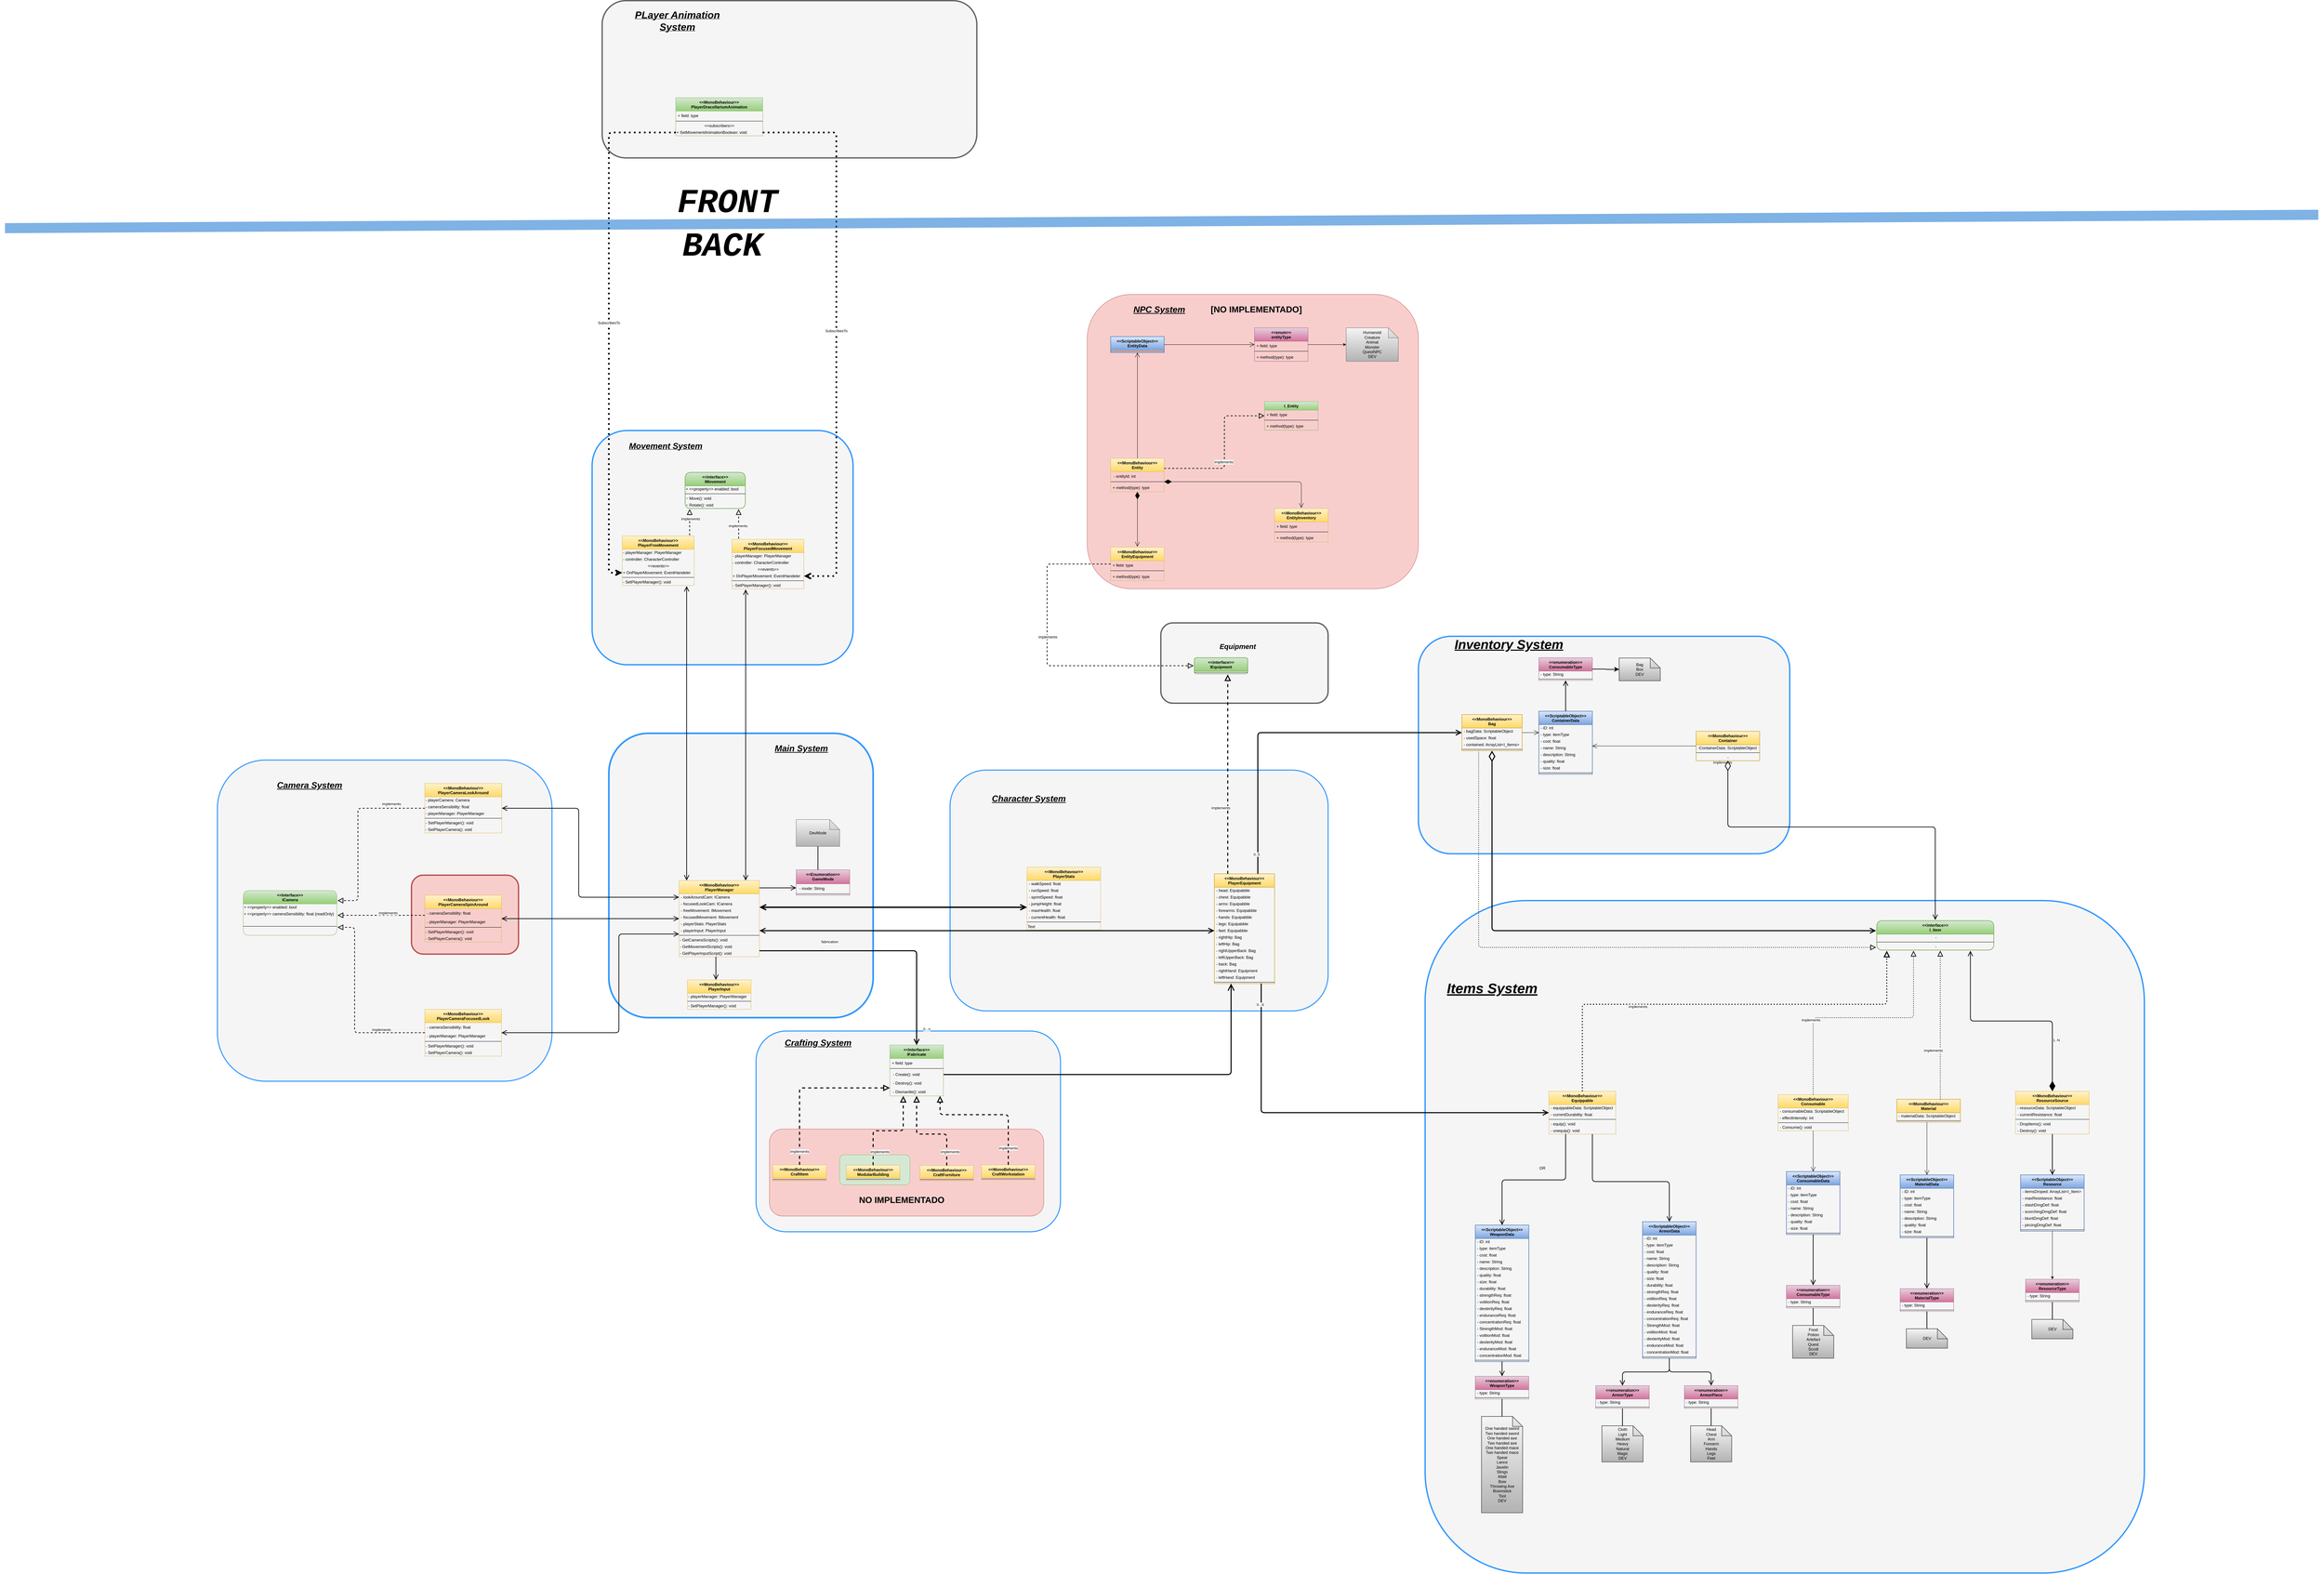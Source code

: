 <mxfile version="14.9.6" type="device"><diagram id="C5RBs43oDa-KdzZeNtuy" name="Page-1"><mxGraphModel dx="7401" dy="6907" grid="1" gridSize="10" guides="1" tooltips="1" connect="1" arrows="1" fold="1" page="1" pageScale="1" pageWidth="827" pageHeight="1169" math="0" shadow="0"><root><mxCell id="WIyWlLk6GJQsqaUBKTNV-0"/><mxCell id="WIyWlLk6GJQsqaUBKTNV-1" parent="WIyWlLk6GJQsqaUBKTNV-0"/><mxCell id="B2U3rT9VJrS7NRqwFJWL-8" value="" style="rounded=1;whiteSpace=wrap;html=1;fillColor=#f5f5f5;fontColor=#333333;strokeColor=#3399FF;strokeWidth=3;" vertex="1" parent="WIyWlLk6GJQsqaUBKTNV-1"><mxGeometry x="-630" y="-300" width="1000" height="960" as="geometry"/></mxCell><mxCell id="B2U3rT9VJrS7NRqwFJWL-28" value="" style="rounded=1;whiteSpace=wrap;html=1;strokeColor=#b85450;strokeWidth=4;fillColor=#f8cecc;" vertex="1" parent="WIyWlLk6GJQsqaUBKTNV-1"><mxGeometry x="-50" y="44" width="320" height="236" as="geometry"/></mxCell><mxCell id="B2U3rT9VJrS7NRqwFJWL-25" value="" style="rounded=1;whiteSpace=wrap;html=1;strokeColor=#666666;strokeWidth=4;fillColor=#f5f5f5;fontColor=#333333;" vertex="1" parent="WIyWlLk6GJQsqaUBKTNV-1"><mxGeometry x="2190" y="-710" width="500" height="240" as="geometry"/></mxCell><mxCell id="B2U3rT9VJrS7NRqwFJWL-21" value="" style="rounded=1;whiteSpace=wrap;html=1;strokeColor=#666666;strokeWidth=4;fillColor=#f5f5f5;fontColor=#333333;" vertex="1" parent="WIyWlLk6GJQsqaUBKTNV-1"><mxGeometry x="520" y="-2570" width="1120" height="470" as="geometry"/></mxCell><mxCell id="B2U3rT9VJrS7NRqwFJWL-13" value="" style="rounded=1;whiteSpace=wrap;html=1;fillColor=#f5f5f5;fontColor=#333333;strokeWidth=5;strokeColor=#3399FF;" vertex="1" parent="WIyWlLk6GJQsqaUBKTNV-1"><mxGeometry x="540" y="-380" width="790" height="850" as="geometry"/></mxCell><mxCell id="B2U3rT9VJrS7NRqwFJWL-12" value="" style="rounded=1;whiteSpace=wrap;html=1;fillColor=#f5f5f5;fontColor=#333333;strokeColor=#3399FF;strokeWidth=4;" vertex="1" parent="WIyWlLk6GJQsqaUBKTNV-1"><mxGeometry x="2980" y="120" width="2150" height="2010" as="geometry"/></mxCell><mxCell id="B2U3rT9VJrS7NRqwFJWL-11" value="" style="rounded=1;whiteSpace=wrap;html=1;fillColor=#f5f5f5;fontColor=#333333;strokeColor=#3399FF;strokeWidth=4;" vertex="1" parent="WIyWlLk6GJQsqaUBKTNV-1"><mxGeometry x="2960" y="-670" width="1110" height="650" as="geometry"/></mxCell><mxCell id="B2U3rT9VJrS7NRqwFJWL-10" value="" style="rounded=1;whiteSpace=wrap;html=1;fillColor=#f5f5f5;fontColor=#333333;strokeColor=#3399FF;strokeWidth=3;" vertex="1" parent="WIyWlLk6GJQsqaUBKTNV-1"><mxGeometry x="1560" y="-270" width="1130" height="720" as="geometry"/></mxCell><mxCell id="B2U3rT9VJrS7NRqwFJWL-9" value="" style="rounded=1;whiteSpace=wrap;html=1;fillColor=#f5f5f5;fontColor=#333333;strokeColor=#3399FF;strokeWidth=4;" vertex="1" parent="WIyWlLk6GJQsqaUBKTNV-1"><mxGeometry x="490" y="-1285" width="780" height="700" as="geometry"/></mxCell><mxCell id="B2U3rT9VJrS7NRqwFJWL-6" value="" style="rounded=1;whiteSpace=wrap;html=1;fillColor=#f5f5f5;fontColor=#333333;strokeWidth=3;strokeColor=#3399FF;" vertex="1" parent="WIyWlLk6GJQsqaUBKTNV-1"><mxGeometry x="980" y="510" width="910" height="600" as="geometry"/></mxCell><mxCell id="B2U3rT9VJrS7NRqwFJWL-2" value="" style="rounded=1;whiteSpace=wrap;html=1;fillColor=#f8cecc;strokeColor=#b85450;" vertex="1" parent="WIyWlLk6GJQsqaUBKTNV-1"><mxGeometry x="1020" y="803" width="820" height="260" as="geometry"/></mxCell><mxCell id="B2U3rT9VJrS7NRqwFJWL-5" value="" style="rounded=1;whiteSpace=wrap;html=1;fillColor=#d5e8d4;strokeColor=#82b366;" vertex="1" parent="WIyWlLk6GJQsqaUBKTNV-1"><mxGeometry x="1230" y="880" width="210" height="90" as="geometry"/></mxCell><mxCell id="B2U3rT9VJrS7NRqwFJWL-1" value="" style="rounded=1;whiteSpace=wrap;html=1;fillColor=#f8cecc;strokeColor=#b85450;" vertex="1" parent="WIyWlLk6GJQsqaUBKTNV-1"><mxGeometry x="1970" y="-1692" width="990" height="880" as="geometry"/></mxCell><mxCell id="8qXrzvFhCkYp4SDb-Rt_-0" value="&lt;&lt;MonoBehaviour&gt;&gt;&#10;PlayerCameraLookAround" style="swimlane;fontStyle=1;align=center;verticalAlign=top;childLayout=stackLayout;horizontal=1;startSize=40;horizontalStack=0;resizeParent=1;resizeParentMax=0;resizeLast=0;collapsible=1;marginBottom=0;gradientColor=#ffd966;fillColor=#fff2cc;strokeColor=#d6b656;" parent="WIyWlLk6GJQsqaUBKTNV-1" vertex="1"><mxGeometry x="-10" y="-230" width="230" height="148" as="geometry"/></mxCell><mxCell id="8qXrzvFhCkYp4SDb-Rt_-90" value="- playerCamera: Camera" style="text;html=1;align=left;verticalAlign=middle;resizable=0;points=[];autosize=1;strokeColor=none;" parent="8qXrzvFhCkYp4SDb-Rt_-0" vertex="1"><mxGeometry y="40" width="230" height="20" as="geometry"/></mxCell><mxCell id="8qXrzvFhCkYp4SDb-Rt_-91" value="- cameraSensibility: float" style="text;html=1;align=left;verticalAlign=middle;resizable=0;points=[];autosize=1;strokeColor=none;" parent="8qXrzvFhCkYp4SDb-Rt_-0" vertex="1"><mxGeometry y="60" width="230" height="20" as="geometry"/></mxCell><mxCell id="8qXrzvFhCkYp4SDb-Rt_-122" value="- playerManager: PlayerManager" style="text;html=1;align=left;verticalAlign=middle;resizable=0;points=[];autosize=1;strokeColor=none;" parent="8qXrzvFhCkYp4SDb-Rt_-0" vertex="1"><mxGeometry y="80" width="230" height="20" as="geometry"/></mxCell><mxCell id="8qXrzvFhCkYp4SDb-Rt_-2" value="" style="line;strokeWidth=1;fillColor=none;align=left;verticalAlign=middle;spacingTop=-1;spacingLeft=3;spacingRight=3;rotatable=0;labelPosition=right;points=[];portConstraint=eastwest;" parent="8qXrzvFhCkYp4SDb-Rt_-0" vertex="1"><mxGeometry y="100" width="230" height="8" as="geometry"/></mxCell><mxCell id="8qXrzvFhCkYp4SDb-Rt_-101" value="- SetPlayerManager(): void" style="text;html=1;align=left;verticalAlign=middle;resizable=0;points=[];autosize=1;strokeColor=none;" parent="8qXrzvFhCkYp4SDb-Rt_-0" vertex="1"><mxGeometry y="108" width="230" height="20" as="geometry"/></mxCell><mxCell id="8qXrzvFhCkYp4SDb-Rt_-121" value="- SetPlayerCamera(): void" style="text;html=1;align=left;verticalAlign=middle;resizable=0;points=[];autosize=1;strokeColor=none;" parent="8qXrzvFhCkYp4SDb-Rt_-0" vertex="1"><mxGeometry y="128" width="230" height="20" as="geometry"/></mxCell><mxCell id="8qXrzvFhCkYp4SDb-Rt_-5" value="&lt;&lt;MonoBehaviour&gt;&gt;&#10;PlayerCameraFocusedLook" style="swimlane;fontStyle=1;align=center;verticalAlign=top;childLayout=stackLayout;horizontal=1;startSize=40;horizontalStack=0;resizeParent=1;resizeParentMax=0;resizeLast=0;collapsible=1;marginBottom=0;gradientColor=#ffd966;fillColor=#fff2cc;strokeColor=#d6b656;" parent="WIyWlLk6GJQsqaUBKTNV-1" vertex="1"><mxGeometry x="-10" y="445" width="229" height="140" as="geometry"/></mxCell><mxCell id="8qXrzvFhCkYp4SDb-Rt_-6" value="- cameraSensibility: float" style="text;strokeColor=none;fillColor=none;align=left;verticalAlign=top;spacingLeft=4;spacingRight=4;overflow=hidden;rotatable=0;points=[[0,0.5],[1,0.5]];portConstraint=eastwest;" parent="8qXrzvFhCkYp4SDb-Rt_-5" vertex="1"><mxGeometry y="40" width="229" height="26" as="geometry"/></mxCell><mxCell id="8qXrzvFhCkYp4SDb-Rt_-123" value="- playerManager: PlayerManager" style="text;strokeColor=none;fillColor=none;align=left;verticalAlign=top;spacingLeft=4;spacingRight=4;overflow=hidden;rotatable=0;points=[[0,0.5],[1,0.5]];portConstraint=eastwest;" parent="8qXrzvFhCkYp4SDb-Rt_-5" vertex="1"><mxGeometry y="66" width="229" height="26" as="geometry"/></mxCell><mxCell id="8qXrzvFhCkYp4SDb-Rt_-7" value="" style="line;strokeWidth=1;fillColor=none;align=left;verticalAlign=middle;spacingTop=-1;spacingLeft=3;spacingRight=3;rotatable=0;labelPosition=right;points=[];portConstraint=eastwest;" parent="8qXrzvFhCkYp4SDb-Rt_-5" vertex="1"><mxGeometry y="92" width="229" height="8" as="geometry"/></mxCell><mxCell id="8qXrzvFhCkYp4SDb-Rt_-98" value="&lt;span style=&quot;text-align: center&quot;&gt;- SetPlayerManager(): void&lt;/span&gt;" style="text;html=1;align=left;verticalAlign=middle;resizable=0;points=[];autosize=1;strokeColor=none;" parent="8qXrzvFhCkYp4SDb-Rt_-5" vertex="1"><mxGeometry y="100" width="229" height="20" as="geometry"/></mxCell><mxCell id="8qXrzvFhCkYp4SDb-Rt_-125" value="- SetPlayerCamera(): void" style="text;html=1;align=left;verticalAlign=middle;resizable=0;points=[];autosize=1;strokeColor=none;" parent="8qXrzvFhCkYp4SDb-Rt_-5" vertex="1"><mxGeometry y="120" width="229" height="20" as="geometry"/></mxCell><mxCell id="8qXrzvFhCkYp4SDb-Rt_-9" value="&lt;&lt;Interface&gt;&gt;&#10;ICamera" style="swimlane;fontStyle=1;align=center;verticalAlign=top;childLayout=stackLayout;horizontal=1;startSize=40;horizontalStack=0;resizeParent=1;resizeParentMax=0;resizeLast=0;collapsible=1;marginBottom=0;rounded=1;gradientColor=#97d077;fillColor=#d5e8d4;strokeColor=#82b366;perimeterSpacing=2;" parent="WIyWlLk6GJQsqaUBKTNV-1" vertex="1"><mxGeometry x="-553" y="90" width="280" height="134" as="geometry"/></mxCell><mxCell id="8qXrzvFhCkYp4SDb-Rt_-140" value="+ &amp;lt;&amp;lt;property&amp;gt;&amp;gt; enabled: bool" style="text;html=1;align=left;verticalAlign=middle;resizable=0;points=[];autosize=1;strokeColor=none;" parent="8qXrzvFhCkYp4SDb-Rt_-9" vertex="1"><mxGeometry y="40" width="280" height="20" as="geometry"/></mxCell><mxCell id="8qXrzvFhCkYp4SDb-Rt_-13" value="+ &amp;lt;&amp;lt;property&amp;gt;&amp;gt; cameraSensibility: float {readOnly}" style="text;html=1;align=left;verticalAlign=middle;resizable=0;points=[];autosize=1;strokeColor=none;" parent="8qXrzvFhCkYp4SDb-Rt_-9" vertex="1"><mxGeometry y="60" width="280" height="20" as="geometry"/></mxCell><mxCell id="8qXrzvFhCkYp4SDb-Rt_-11" value="" style="line;strokeWidth=1;fillColor=none;align=left;verticalAlign=middle;spacingTop=-1;spacingLeft=3;spacingRight=3;rotatable=0;labelPosition=right;points=[];portConstraint=eastwest;" parent="8qXrzvFhCkYp4SDb-Rt_-9" vertex="1"><mxGeometry y="80" width="280" height="54" as="geometry"/></mxCell><mxCell id="8qXrzvFhCkYp4SDb-Rt_-18" value="&lt;&lt;MonoBehaviour&gt;&gt;&#10;PlayerInput" style="swimlane;fontStyle=1;align=center;verticalAlign=top;childLayout=stackLayout;horizontal=1;startSize=40;horizontalStack=0;resizeParent=1;resizeParentMax=0;resizeLast=0;collapsible=1;marginBottom=0;gradientColor=#ffd966;fillColor=#fff2cc;strokeColor=#d6b656;" parent="WIyWlLk6GJQsqaUBKTNV-1" vertex="1"><mxGeometry x="775" y="357" width="190" height="88" as="geometry"/></mxCell><mxCell id="8qXrzvFhCkYp4SDb-Rt_-100" value="- playerManager: PlayerManager" style="text;html=1;align=left;verticalAlign=middle;resizable=0;points=[];autosize=1;strokeColor=none;" parent="8qXrzvFhCkYp4SDb-Rt_-18" vertex="1"><mxGeometry y="40" width="190" height="20" as="geometry"/></mxCell><mxCell id="8qXrzvFhCkYp4SDb-Rt_-20" value="" style="line;strokeWidth=1;fillColor=none;align=left;verticalAlign=middle;spacingTop=-1;spacingLeft=3;spacingRight=3;rotatable=0;labelPosition=right;points=[];portConstraint=eastwest;" parent="8qXrzvFhCkYp4SDb-Rt_-18" vertex="1"><mxGeometry y="60" width="190" height="8" as="geometry"/></mxCell><mxCell id="8qXrzvFhCkYp4SDb-Rt_-99" value="&lt;span style=&quot;text-align: center&quot;&gt;- SetPlayerManager(): void&lt;/span&gt;" style="text;html=1;align=left;verticalAlign=middle;resizable=0;points=[];autosize=1;strokeColor=none;" parent="8qXrzvFhCkYp4SDb-Rt_-18" vertex="1"><mxGeometry y="68" width="190" height="20" as="geometry"/></mxCell><mxCell id="8qXrzvFhCkYp4SDb-Rt_-46" value="&lt;&lt;MonoBehaviour&gt;&gt;&#10;PlayerManager" style="swimlane;fontStyle=1;align=center;verticalAlign=top;childLayout=stackLayout;horizontal=1;startSize=40;horizontalStack=0;resizeParent=1;resizeParentMax=0;resizeLast=0;collapsible=1;marginBottom=0;rounded=0;shadow=0;glass=0;sketch=0;gradientColor=#ffd966;fillColor=#fff2cc;strokeColor=#d6b656;" parent="WIyWlLk6GJQsqaUBKTNV-1" vertex="1"><mxGeometry x="750" y="60" width="240" height="228" as="geometry"/></mxCell><mxCell id="8qXrzvFhCkYp4SDb-Rt_-97" value="&amp;nbsp;- lookAroundCam: ICamera" style="text;html=1;align=left;verticalAlign=middle;resizable=0;points=[];autosize=1;strokeColor=none;" parent="8qXrzvFhCkYp4SDb-Rt_-46" vertex="1"><mxGeometry y="40" width="240" height="20" as="geometry"/></mxCell><mxCell id="6ME_QPbXOWxjqeGnUL_C-0" value="&amp;nbsp;- focusedLookCam: ICamera" style="text;html=1;align=left;verticalAlign=middle;resizable=0;points=[];autosize=1;strokeColor=none;" parent="8qXrzvFhCkYp4SDb-Rt_-46" vertex="1"><mxGeometry y="60" width="240" height="20" as="geometry"/></mxCell><mxCell id="8qXrzvFhCkYp4SDb-Rt_-127" value="&amp;nbsp;- freeMovement: IMovement" style="text;html=1;align=left;verticalAlign=middle;resizable=0;points=[];autosize=1;strokeColor=none;" parent="8qXrzvFhCkYp4SDb-Rt_-46" vertex="1"><mxGeometry y="80" width="240" height="20" as="geometry"/></mxCell><mxCell id="6ME_QPbXOWxjqeGnUL_C-1" value="&amp;nbsp;- focusedMovement: IMovement" style="text;html=1;align=left;verticalAlign=middle;resizable=0;points=[];autosize=1;strokeColor=none;" parent="8qXrzvFhCkYp4SDb-Rt_-46" vertex="1"><mxGeometry y="100" width="240" height="20" as="geometry"/></mxCell><mxCell id="6ME_QPbXOWxjqeGnUL_C-2" value="&amp;nbsp;- playerStats: PlayerStats" style="text;html=1;align=left;verticalAlign=middle;resizable=0;points=[];autosize=1;strokeColor=none;" parent="8qXrzvFhCkYp4SDb-Rt_-46" vertex="1"><mxGeometry y="120" width="240" height="20" as="geometry"/></mxCell><mxCell id="6ME_QPbXOWxjqeGnUL_C-3" value="&amp;nbsp;- playerInput: PlayerInput" style="text;html=1;align=left;verticalAlign=middle;resizable=0;points=[];autosize=1;strokeColor=none;" parent="8qXrzvFhCkYp4SDb-Rt_-46" vertex="1"><mxGeometry y="140" width="240" height="20" as="geometry"/></mxCell><mxCell id="8qXrzvFhCkYp4SDb-Rt_-48" value="" style="line;strokeWidth=1;fillColor=none;align=left;verticalAlign=middle;spacingTop=-1;spacingLeft=3;spacingRight=3;rotatable=0;labelPosition=right;points=[];portConstraint=eastwest;" parent="8qXrzvFhCkYp4SDb-Rt_-46" vertex="1"><mxGeometry y="160" width="240" height="8" as="geometry"/></mxCell><mxCell id="8qXrzvFhCkYp4SDb-Rt_-96" value="- GetCameraScripts(): void" style="text;html=1;align=left;verticalAlign=middle;resizable=0;points=[];autosize=1;strokeColor=none;" parent="8qXrzvFhCkYp4SDb-Rt_-46" vertex="1"><mxGeometry y="168" width="240" height="20" as="geometry"/></mxCell><mxCell id="8qXrzvFhCkYp4SDb-Rt_-119" value="- GetMovementScripts(): void" style="text;html=1;align=left;verticalAlign=middle;resizable=0;points=[];autosize=1;strokeColor=none;" parent="8qXrzvFhCkYp4SDb-Rt_-46" vertex="1"><mxGeometry y="188" width="240" height="20" as="geometry"/></mxCell><mxCell id="8qXrzvFhCkYp4SDb-Rt_-120" value="- GetPlayerInputScript(): void" style="text;html=1;align=left;verticalAlign=middle;resizable=0;points=[];autosize=1;strokeColor=none;" parent="8qXrzvFhCkYp4SDb-Rt_-46" vertex="1"><mxGeometry y="208" width="240" height="20" as="geometry"/></mxCell><mxCell id="8qXrzvFhCkYp4SDb-Rt_-55" value="" style="endArrow=open;endFill=1;endSize=12;html=1;startArrow=open;startFill=0;startSize=12;edgeStyle=elbowEdgeStyle;strokeWidth=2;" parent="WIyWlLk6GJQsqaUBKTNV-1" source="8qXrzvFhCkYp4SDb-Rt_-5" target="8qXrzvFhCkYp4SDb-Rt_-46" edge="1"><mxGeometry width="160" relative="1" as="geometry"><mxPoint x="640" y="170" as="sourcePoint"/><mxPoint x="800" y="170" as="targetPoint"/><Array as="points"><mxPoint x="570" y="220"/></Array></mxGeometry></mxCell><mxCell id="8qXrzvFhCkYp4SDb-Rt_-56" value="" style="endArrow=open;endFill=1;endSize=12;html=1;startArrow=open;startFill=0;startSize=12;edgeStyle=elbowEdgeStyle;strokeWidth=2;" parent="WIyWlLk6GJQsqaUBKTNV-1" source="8qXrzvFhCkYp4SDb-Rt_-0" target="8qXrzvFhCkYp4SDb-Rt_-46" edge="1"><mxGeometry width="160" relative="1" as="geometry"><mxPoint x="650" y="180" as="sourcePoint"/><mxPoint x="810" y="180" as="targetPoint"/><Array as="points"><mxPoint x="450" y="110"/><mxPoint x="560" y="90"/></Array></mxGeometry></mxCell><mxCell id="8qXrzvFhCkYp4SDb-Rt_-57" value="" style="endArrow=block;dashed=1;endFill=0;endSize=12;html=1;edgeStyle=elbowEdgeStyle;strokeWidth=2;" parent="WIyWlLk6GJQsqaUBKTNV-1" source="8qXrzvFhCkYp4SDb-Rt_-0" target="8qXrzvFhCkYp4SDb-Rt_-9" edge="1"><mxGeometry width="160" relative="1" as="geometry"><mxPoint x="230" y="-150" as="sourcePoint"/><mxPoint x="320" y="-350" as="targetPoint"/><Array as="points"><mxPoint x="-210" y="120"/><mxPoint x="-160" y="80"/></Array></mxGeometry></mxCell><mxCell id="M9DZJ1ZXTrNbTGndv1_9-13" value="implements" style="edgeLabel;html=1;align=center;verticalAlign=middle;resizable=0;points=[];" parent="8qXrzvFhCkYp4SDb-Rt_-57" vertex="1" connectable="0"><mxGeometry x="0.331" y="1" relative="1" as="geometry"><mxPoint x="99" y="-171.14" as="offset"/></mxGeometry></mxCell><mxCell id="8qXrzvFhCkYp4SDb-Rt_-58" value="" style="endArrow=block;dashed=1;endFill=0;endSize=12;html=1;edgeStyle=elbowEdgeStyle;strokeWidth=2;" parent="WIyWlLk6GJQsqaUBKTNV-1" source="8qXrzvFhCkYp4SDb-Rt_-5" target="8qXrzvFhCkYp4SDb-Rt_-9" edge="1"><mxGeometry width="160" relative="1" as="geometry"><mxPoint x="270" y="-290" as="sourcePoint"/><mxPoint x="430" y="-290" as="targetPoint"/><Array as="points"><mxPoint x="-220" y="200"/><mxPoint x="-160" y="140"/></Array></mxGeometry></mxCell><mxCell id="M9DZJ1ZXTrNbTGndv1_9-14" value="implements" style="edgeLabel;html=1;align=center;verticalAlign=middle;resizable=0;points=[];" parent="8qXrzvFhCkYp4SDb-Rt_-58" vertex="1" connectable="0"><mxGeometry x="0.363" y="6" relative="1" as="geometry"><mxPoint x="86" y="173.5" as="offset"/></mxGeometry></mxCell><mxCell id="8qXrzvFhCkYp4SDb-Rt_-59" value="" style="endArrow=open;endFill=1;endSize=12;html=1;edgeStyle=elbowEdgeStyle;strokeWidth=2;" parent="WIyWlLk6GJQsqaUBKTNV-1" source="8qXrzvFhCkYp4SDb-Rt_-46" target="8qXrzvFhCkYp4SDb-Rt_-18" edge="1"><mxGeometry width="160" relative="1" as="geometry"><mxPoint x="580" y="120" as="sourcePoint"/><mxPoint x="740" y="120" as="targetPoint"/><Array as="points"><mxPoint x="860" y="340"/><mxPoint x="1770" y="174"/></Array></mxGeometry></mxCell><mxCell id="8qXrzvFhCkYp4SDb-Rt_-60" value="&lt;&lt;MonoBehaviour&gt;&gt;&#10;PlayerFreeMovement" style="swimlane;fontStyle=1;align=center;verticalAlign=top;childLayout=stackLayout;horizontal=1;startSize=40;horizontalStack=0;resizeParent=1;resizeParentMax=0;resizeLast=0;collapsible=1;marginBottom=0;rounded=0;shadow=0;glass=0;sketch=0;gradientColor=#ffd966;fillColor=#fff2cc;strokeColor=#d6b656;perimeterSpacing=2;" parent="WIyWlLk6GJQsqaUBKTNV-1" vertex="1"><mxGeometry x="580" y="-970" width="215" height="148" as="geometry"/></mxCell><mxCell id="8qXrzvFhCkYp4SDb-Rt_-124" value="&lt;span&gt;- playerManager: PlayerManager&lt;/span&gt;" style="text;html=1;align=left;verticalAlign=middle;resizable=0;points=[];autosize=1;strokeColor=none;" parent="8qXrzvFhCkYp4SDb-Rt_-60" vertex="1"><mxGeometry y="40" width="215" height="20" as="geometry"/></mxCell><mxCell id="8qXrzvFhCkYp4SDb-Rt_-135" value="&lt;span&gt;- controller: CharacterController&lt;/span&gt;" style="text;html=1;align=left;verticalAlign=middle;resizable=0;points=[];autosize=1;strokeColor=none;" parent="8qXrzvFhCkYp4SDb-Rt_-60" vertex="1"><mxGeometry y="60" width="215" height="20" as="geometry"/></mxCell><mxCell id="8qXrzvFhCkYp4SDb-Rt_-85" value="&amp;lt;&amp;lt;events&amp;gt;&amp;gt;" style="text;html=1;align=center;verticalAlign=middle;resizable=0;points=[];autosize=1;strokeColor=none;" parent="8qXrzvFhCkYp4SDb-Rt_-60" vertex="1"><mxGeometry y="80" width="215" height="20" as="geometry"/></mxCell><mxCell id="8qXrzvFhCkYp4SDb-Rt_-86" value="+ OnPlayerMovement: EventHandeler" style="text;html=1;align=left;verticalAlign=middle;resizable=0;points=[];autosize=1;strokeColor=none;" parent="8qXrzvFhCkYp4SDb-Rt_-60" vertex="1"><mxGeometry y="100" width="215" height="20" as="geometry"/></mxCell><mxCell id="8qXrzvFhCkYp4SDb-Rt_-62" value="" style="line;strokeWidth=1;fillColor=none;align=left;verticalAlign=middle;spacingTop=-1;spacingLeft=3;spacingRight=3;rotatable=0;labelPosition=right;points=[];portConstraint=eastwest;" parent="8qXrzvFhCkYp4SDb-Rt_-60" vertex="1"><mxGeometry y="120" width="215" height="8" as="geometry"/></mxCell><mxCell id="8qXrzvFhCkYp4SDb-Rt_-95" value="&lt;span style=&quot;text-align: center&quot;&gt;- SetPlayerManager(): void&lt;/span&gt;" style="text;html=1;align=left;verticalAlign=middle;resizable=0;points=[];autosize=1;strokeColor=none;" parent="8qXrzvFhCkYp4SDb-Rt_-60" vertex="1"><mxGeometry y="128" width="215" height="20" as="geometry"/></mxCell><mxCell id="8qXrzvFhCkYp4SDb-Rt_-65" value="&lt;&lt;MonoBehaviour&gt;&gt;&#10;PlayerFocusedMovement" style="swimlane;fontStyle=1;align=center;verticalAlign=top;childLayout=stackLayout;horizontal=1;startSize=40;horizontalStack=0;resizeParent=1;resizeParentMax=0;resizeLast=0;collapsible=1;marginBottom=0;rounded=0;shadow=0;glass=0;sketch=0;gradientColor=#ffd966;fillColor=#fff2cc;strokeColor=#d6b656;perimeterSpacing=2;" parent="WIyWlLk6GJQsqaUBKTNV-1" vertex="1"><mxGeometry x="908" y="-960" width="215" height="148" as="geometry"/></mxCell><mxCell id="8qXrzvFhCkYp4SDb-Rt_-93" value="- playerManager: PlayerManager" style="text;html=1;align=left;verticalAlign=middle;resizable=0;points=[];autosize=1;strokeColor=none;" parent="8qXrzvFhCkYp4SDb-Rt_-65" vertex="1"><mxGeometry y="40" width="215" height="20" as="geometry"/></mxCell><mxCell id="8qXrzvFhCkYp4SDb-Rt_-136" value="- controller: CharacterController" style="text;html=1;align=left;verticalAlign=middle;resizable=0;points=[];autosize=1;strokeColor=none;" parent="8qXrzvFhCkYp4SDb-Rt_-65" vertex="1"><mxGeometry y="60" width="215" height="20" as="geometry"/></mxCell><mxCell id="8qXrzvFhCkYp4SDb-Rt_-126" value="&amp;lt;&amp;lt;events&amp;gt;&amp;gt;" style="text;html=1;align=center;verticalAlign=middle;resizable=0;points=[];autosize=1;strokeColor=none;" parent="8qXrzvFhCkYp4SDb-Rt_-65" vertex="1"><mxGeometry y="80" width="215" height="20" as="geometry"/></mxCell><mxCell id="8qXrzvFhCkYp4SDb-Rt_-112" value="+ OnPlayerMovement: EventHandeler" style="text;html=1;align=left;verticalAlign=middle;resizable=0;points=[];autosize=1;strokeColor=none;" parent="8qXrzvFhCkYp4SDb-Rt_-65" vertex="1"><mxGeometry y="100" width="215" height="20" as="geometry"/></mxCell><mxCell id="8qXrzvFhCkYp4SDb-Rt_-67" value="" style="line;strokeWidth=1;fillColor=none;align=left;verticalAlign=middle;spacingTop=-1;spacingLeft=3;spacingRight=3;rotatable=0;labelPosition=right;points=[];portConstraint=eastwest;" parent="8qXrzvFhCkYp4SDb-Rt_-65" vertex="1"><mxGeometry y="120" width="215" height="8" as="geometry"/></mxCell><mxCell id="8qXrzvFhCkYp4SDb-Rt_-94" value="&lt;span style=&quot;text-align: center&quot;&gt;- SetPlayerManager(): void&lt;/span&gt;" style="text;html=1;align=left;verticalAlign=middle;resizable=0;points=[];autosize=1;strokeColor=none;" parent="8qXrzvFhCkYp4SDb-Rt_-65" vertex="1"><mxGeometry y="128" width="215" height="20" as="geometry"/></mxCell><mxCell id="8qXrzvFhCkYp4SDb-Rt_-87" value="" style="endArrow=open;endFill=1;endSize=12;html=1;startArrow=open;startFill=0;startSize=12;edgeStyle=elbowEdgeStyle;strokeWidth=2;" parent="WIyWlLk6GJQsqaUBKTNV-1" source="8qXrzvFhCkYp4SDb-Rt_-46" target="8qXrzvFhCkYp4SDb-Rt_-60" edge="1"><mxGeometry width="160" relative="1" as="geometry"><mxPoint x="550" y="210.0" as="sourcePoint"/><mxPoint x="600" y="20.0" as="targetPoint"/></mxGeometry></mxCell><mxCell id="8qXrzvFhCkYp4SDb-Rt_-88" value="" style="endArrow=open;endFill=1;endSize=12;html=1;startArrow=open;startFill=0;startSize=12;edgeStyle=elbowEdgeStyle;strokeWidth=2;" parent="WIyWlLk6GJQsqaUBKTNV-1" source="8qXrzvFhCkYp4SDb-Rt_-46" target="8qXrzvFhCkYp4SDb-Rt_-65" edge="1"><mxGeometry width="160" relative="1" as="geometry"><mxPoint x="760" y="20" as="sourcePoint"/><mxPoint x="940" y="-40" as="targetPoint"/></mxGeometry></mxCell><mxCell id="8qXrzvFhCkYp4SDb-Rt_-102" value="&lt;&lt;MonoBehaviour&gt;&gt;&#10;PlayerDracollariumAnimation" style="swimlane;fontStyle=1;align=center;verticalAlign=top;childLayout=stackLayout;horizontal=1;startSize=40;horizontalStack=0;resizeParent=1;resizeParentMax=0;resizeLast=0;collapsible=1;marginBottom=0;rounded=0;shadow=0;glass=0;sketch=0;gradientColor=#97d077;fillColor=#d5e8d4;strokeColor=#82b366;" parent="WIyWlLk6GJQsqaUBKTNV-1" vertex="1"><mxGeometry x="740" y="-2280" width="260" height="114" as="geometry"/></mxCell><mxCell id="8qXrzvFhCkYp4SDb-Rt_-103" value="+ field: type" style="text;strokeColor=none;fillColor=none;align=left;verticalAlign=top;spacingLeft=4;spacingRight=4;overflow=hidden;rotatable=0;points=[[0,0.5],[1,0.5]];portConstraint=eastwest;" parent="8qXrzvFhCkYp4SDb-Rt_-102" vertex="1"><mxGeometry y="40" width="260" height="26" as="geometry"/></mxCell><mxCell id="8qXrzvFhCkYp4SDb-Rt_-104" value="" style="line;strokeWidth=1;fillColor=none;align=left;verticalAlign=middle;spacingTop=-1;spacingLeft=3;spacingRight=3;rotatable=0;labelPosition=right;points=[];portConstraint=eastwest;" parent="8qXrzvFhCkYp4SDb-Rt_-102" vertex="1"><mxGeometry y="66" width="260" height="8" as="geometry"/></mxCell><mxCell id="8qXrzvFhCkYp4SDb-Rt_-113" value="&amp;lt;&amp;lt;subscribers&amp;gt;&amp;gt;" style="text;html=1;align=center;verticalAlign=middle;resizable=0;points=[];autosize=1;strokeColor=none;" parent="8qXrzvFhCkYp4SDb-Rt_-102" vertex="1"><mxGeometry y="74" width="260" height="20" as="geometry"/></mxCell><mxCell id="8qXrzvFhCkYp4SDb-Rt_-106" value="+ SetMovementAnimationBoolean: void" style="text;html=1;align=left;verticalAlign=middle;resizable=0;points=[];autosize=1;strokeColor=none;" parent="8qXrzvFhCkYp4SDb-Rt_-102" vertex="1"><mxGeometry y="94" width="260" height="20" as="geometry"/></mxCell><mxCell id="8qXrzvFhCkYp4SDb-Rt_-117" value="SubscribesTo" style="html=1;verticalAlign=bottom;endArrow=open;dashed=1;endSize=10;dashPattern=1 2;strokeWidth=5;edgeStyle=elbowEdgeStyle;startSize=10;" parent="WIyWlLk6GJQsqaUBKTNV-1" source="8qXrzvFhCkYp4SDb-Rt_-106" target="8qXrzvFhCkYp4SDb-Rt_-86" edge="1"><mxGeometry relative="1" as="geometry"><mxPoint x="1520" y="110" as="sourcePoint"/><mxPoint x="1440" y="110" as="targetPoint"/><Array as="points"><mxPoint x="540" y="-680"/><mxPoint x="520" y="-650"/></Array></mxGeometry></mxCell><mxCell id="8qXrzvFhCkYp4SDb-Rt_-118" value="SubscribesTo" style="html=1;verticalAlign=bottom;endArrow=open;dashed=1;endSize=11;strokeWidth=5;edgeStyle=elbowEdgeStyle;dashPattern=1 2;startSize=9;" parent="WIyWlLk6GJQsqaUBKTNV-1" source="8qXrzvFhCkYp4SDb-Rt_-106" target="8qXrzvFhCkYp4SDb-Rt_-112" edge="1"><mxGeometry relative="1" as="geometry"><mxPoint x="1610" y="-60" as="sourcePoint"/><mxPoint x="1560" y="210" as="targetPoint"/><Array as="points"><mxPoint x="1220" y="-610"/></Array></mxGeometry></mxCell><mxCell id="8qXrzvFhCkYp4SDb-Rt_-128" value="&lt;&lt;interface&gt;&gt;&#10;IMovement" style="swimlane;fontStyle=1;align=center;verticalAlign=top;childLayout=stackLayout;horizontal=1;startSize=40;horizontalStack=0;resizeParent=1;resizeParentMax=0;resizeLast=0;collapsible=1;marginBottom=0;rounded=1;shadow=0;glass=0;sketch=0;strokeWidth=2;swimlaneLine=1;perimeterSpacing=2;gradientColor=#97d077;fillColor=#d5e8d4;strokeColor=#82b366;" parent="WIyWlLk6GJQsqaUBKTNV-1" vertex="1"><mxGeometry x="768" y="-1160" width="180" height="108" as="geometry"/></mxCell><mxCell id="8qXrzvFhCkYp4SDb-Rt_-141" value="+ &amp;lt;&amp;lt;property&amp;gt;&amp;gt; enabled: bool" style="text;html=1;align=left;verticalAlign=middle;resizable=0;points=[];autosize=1;strokeColor=none;" parent="8qXrzvFhCkYp4SDb-Rt_-128" vertex="1"><mxGeometry y="40" width="180" height="20" as="geometry"/></mxCell><mxCell id="8qXrzvFhCkYp4SDb-Rt_-130" value="" style="line;strokeWidth=1;fillColor=none;align=left;verticalAlign=middle;spacingTop=-1;spacingLeft=3;spacingRight=3;rotatable=0;labelPosition=right;points=[];portConstraint=eastwest;" parent="8qXrzvFhCkYp4SDb-Rt_-128" vertex="1"><mxGeometry y="60" width="180" height="8" as="geometry"/></mxCell><mxCell id="8qXrzvFhCkYp4SDb-Rt_-133" value="~ Move(): void" style="text;html=1;align=left;verticalAlign=middle;resizable=0;points=[];autosize=1;strokeColor=none;" parent="8qXrzvFhCkYp4SDb-Rt_-128" vertex="1"><mxGeometry y="68" width="180" height="20" as="geometry"/></mxCell><mxCell id="8qXrzvFhCkYp4SDb-Rt_-134" value="~ Rotate(): void" style="text;html=1;align=left;verticalAlign=middle;resizable=0;points=[];autosize=1;strokeColor=none;" parent="8qXrzvFhCkYp4SDb-Rt_-128" vertex="1"><mxGeometry y="88" width="180" height="20" as="geometry"/></mxCell><mxCell id="8qXrzvFhCkYp4SDb-Rt_-137" value="" style="endArrow=block;dashed=1;endFill=0;endSize=12;html=1;edgeStyle=elbowEdgeStyle;strokeWidth=2;" parent="WIyWlLk6GJQsqaUBKTNV-1" source="8qXrzvFhCkYp4SDb-Rt_-60" target="8qXrzvFhCkYp4SDb-Rt_-128" edge="1"><mxGeometry width="160" relative="1" as="geometry"><mxPoint x="1640" y="258" as="sourcePoint"/><mxPoint x="1420" y="148" as="targetPoint"/></mxGeometry></mxCell><mxCell id="M9DZJ1ZXTrNbTGndv1_9-12" value="implements" style="edgeLabel;html=1;align=center;verticalAlign=middle;resizable=0;points=[];" parent="8qXrzvFhCkYp4SDb-Rt_-137" vertex="1" connectable="0"><mxGeometry x="0.268" y="-2" relative="1" as="geometry"><mxPoint as="offset"/></mxGeometry></mxCell><mxCell id="8qXrzvFhCkYp4SDb-Rt_-138" value="" style="endArrow=block;dashed=1;endFill=0;endSize=12;html=1;edgeStyle=elbowEdgeStyle;strokeWidth=2;" parent="WIyWlLk6GJQsqaUBKTNV-1" source="8qXrzvFhCkYp4SDb-Rt_-65" target="8qXrzvFhCkYp4SDb-Rt_-128" edge="1"><mxGeometry width="160" relative="1" as="geometry"><mxPoint x="1695" y="64" as="sourcePoint"/><mxPoint x="1770" y="254" as="targetPoint"/></mxGeometry></mxCell><mxCell id="M9DZJ1ZXTrNbTGndv1_9-11" value="implements" style="edgeLabel;html=1;align=center;verticalAlign=middle;resizable=0;points=[];" parent="8qXrzvFhCkYp4SDb-Rt_-138" vertex="1" connectable="0"><mxGeometry x="-0.126" y="2" relative="1" as="geometry"><mxPoint as="offset"/></mxGeometry></mxCell><mxCell id="gLcI74taMC-pXQcOuC_--0" value="&lt;&lt;MonoBehavour&gt;&gt;&#10;PlayerStats" style="swimlane;fontStyle=1;align=center;verticalAlign=top;childLayout=stackLayout;horizontal=1;startSize=40;horizontalStack=0;resizeParent=1;resizeParentMax=0;resizeLast=0;collapsible=1;marginBottom=0;gradientColor=#ffd966;fillColor=#fff2cc;strokeColor=#d6b656;" parent="WIyWlLk6GJQsqaUBKTNV-1" vertex="1"><mxGeometry x="1790" y="20" width="220" height="188" as="geometry"/></mxCell><mxCell id="gLcI74taMC-pXQcOuC_--5" value="&amp;nbsp;- walkSpeed: float" style="text;html=1;align=left;verticalAlign=middle;resizable=0;points=[];autosize=1;" parent="gLcI74taMC-pXQcOuC_--0" vertex="1"><mxGeometry y="40" width="220" height="20" as="geometry"/></mxCell><mxCell id="gLcI74taMC-pXQcOuC_--6" value="&amp;nbsp;- runSpeed: float" style="text;html=1;align=left;verticalAlign=middle;resizable=0;points=[];autosize=1;" parent="gLcI74taMC-pXQcOuC_--0" vertex="1"><mxGeometry y="60" width="220" height="20" as="geometry"/></mxCell><mxCell id="gLcI74taMC-pXQcOuC_--7" value="&amp;nbsp;- sprintSpeed: float" style="text;html=1;align=left;verticalAlign=middle;resizable=0;points=[];autosize=1;" parent="gLcI74taMC-pXQcOuC_--0" vertex="1"><mxGeometry y="80" width="220" height="20" as="geometry"/></mxCell><mxCell id="gLcI74taMC-pXQcOuC_--10" value="&amp;nbsp;- jumpHeight: float" style="text;html=1;align=left;verticalAlign=middle;resizable=0;points=[];autosize=1;" parent="gLcI74taMC-pXQcOuC_--0" vertex="1"><mxGeometry y="100" width="220" height="20" as="geometry"/></mxCell><mxCell id="gLcI74taMC-pXQcOuC_--9" value="&amp;nbsp;- maxHealth: float" style="text;html=1;align=left;verticalAlign=middle;resizable=0;points=[];autosize=1;" parent="gLcI74taMC-pXQcOuC_--0" vertex="1"><mxGeometry y="120" width="220" height="20" as="geometry"/></mxCell><mxCell id="gLcI74taMC-pXQcOuC_--11" value="&amp;nbsp;- currentHealth: float" style="text;html=1;align=left;verticalAlign=middle;resizable=0;points=[];autosize=1;" parent="gLcI74taMC-pXQcOuC_--0" vertex="1"><mxGeometry y="140" width="220" height="20" as="geometry"/></mxCell><mxCell id="gLcI74taMC-pXQcOuC_--2" value="" style="line;strokeWidth=1;fillColor=none;align=left;verticalAlign=middle;spacingTop=-1;spacingLeft=3;spacingRight=3;rotatable=0;labelPosition=right;points=[];portConstraint=eastwest;" parent="gLcI74taMC-pXQcOuC_--0" vertex="1"><mxGeometry y="160" width="220" height="8" as="geometry"/></mxCell><mxCell id="gLcI74taMC-pXQcOuC_--8" value="Text" style="text;html=1;align=left;verticalAlign=middle;resizable=0;points=[];autosize=1;" parent="gLcI74taMC-pXQcOuC_--0" vertex="1"><mxGeometry y="168" width="220" height="20" as="geometry"/></mxCell><mxCell id="gLcI74taMC-pXQcOuC_--12" value="" style="endArrow=open;endFill=1;endSize=12;html=1;edgeStyle=elbowEdgeStyle;strokeWidth=4;startArrow=open;startFill=0;startSize=12;" parent="WIyWlLk6GJQsqaUBKTNV-1" source="8qXrzvFhCkYp4SDb-Rt_-46" target="gLcI74taMC-pXQcOuC_--0" edge="1"><mxGeometry width="160" relative="1" as="geometry"><mxPoint x="800" y="340" as="sourcePoint"/><mxPoint x="960" y="340" as="targetPoint"/><Array as="points"><mxPoint x="1480" y="140"/></Array></mxGeometry></mxCell><mxCell id="tHha9bjpesbRSTKOvnv9-0" value="&lt;&lt;interface&gt;&gt;&#10;IEquipment" style="swimlane;fontStyle=1;align=center;verticalAlign=top;childLayout=stackLayout;horizontal=1;startSize=40;horizontalStack=0;resizeParent=1;resizeParentMax=0;resizeLast=0;collapsible=1;marginBottom=0;rounded=1;strokeWidth=2;perimeterSpacing=2;fillColor=#d5e8d4;strokeColor=#82b366;gradientColor=#97d077;" parent="WIyWlLk6GJQsqaUBKTNV-1" vertex="1"><mxGeometry x="2290" y="-606" width="160" height="48" as="geometry"/></mxCell><mxCell id="tHha9bjpesbRSTKOvnv9-2" value="" style="line;strokeWidth=1;fillColor=none;align=left;verticalAlign=middle;spacingTop=-1;spacingLeft=3;spacingRight=3;rotatable=0;labelPosition=right;points=[];portConstraint=eastwest;" parent="tHha9bjpesbRSTKOvnv9-0" vertex="1"><mxGeometry y="40" width="160" height="8" as="geometry"/></mxCell><mxCell id="BTfgaXXhOKVBzn1ZrMW3-0" value="&lt;&lt;ScriptableObject&gt;&gt;&#10;WeaponData" style="swimlane;fontStyle=1;align=center;verticalAlign=top;childLayout=stackLayout;horizontal=1;startSize=40;horizontalStack=0;resizeParent=1;resizeParentMax=0;resizeLast=0;collapsible=1;marginBottom=0;shadow=0;strokeWidth=2;rounded=0;swimlaneLine=1;glass=0;sketch=0;strokeColor=#6c8ebf;fillStyle=hachure;fillColor=#dae8fc;gradientColor=#7ea6e0;" parent="WIyWlLk6GJQsqaUBKTNV-1" vertex="1"><mxGeometry x="3130" y="1090" width="160" height="408" as="geometry"/></mxCell><mxCell id="pmviwt74vcCesMhD6E2c-8" value="&amp;nbsp;- iD: int" style="text;html=1;align=left;verticalAlign=middle;resizable=0;points=[];autosize=1;" parent="BTfgaXXhOKVBzn1ZrMW3-0" vertex="1"><mxGeometry y="40" width="160" height="20" as="geometry"/></mxCell><mxCell id="pmviwt74vcCesMhD6E2c-22" value="&amp;nbsp;- type: itemType" style="text;html=1;align=left;verticalAlign=middle;resizable=0;points=[];autosize=1;" parent="BTfgaXXhOKVBzn1ZrMW3-0" vertex="1"><mxGeometry y="60" width="160" height="20" as="geometry"/></mxCell><mxCell id="pmviwt74vcCesMhD6E2c-9" value="&amp;nbsp;- cost: float" style="text;html=1;align=left;verticalAlign=middle;resizable=0;points=[];autosize=1;" parent="BTfgaXXhOKVBzn1ZrMW3-0" vertex="1"><mxGeometry y="80" width="160" height="20" as="geometry"/></mxCell><mxCell id="pmviwt74vcCesMhD6E2c-16" value="&amp;nbsp;- name: String" style="text;html=1;align=left;verticalAlign=middle;resizable=0;points=[];autosize=1;" parent="BTfgaXXhOKVBzn1ZrMW3-0" vertex="1"><mxGeometry y="100" width="160" height="20" as="geometry"/></mxCell><mxCell id="pmviwt74vcCesMhD6E2c-17" value="&amp;nbsp;- description: String" style="text;html=1;align=left;verticalAlign=middle;resizable=0;points=[];autosize=1;" parent="BTfgaXXhOKVBzn1ZrMW3-0" vertex="1"><mxGeometry y="120" width="160" height="20" as="geometry"/></mxCell><mxCell id="M9DZJ1ZXTrNbTGndv1_9-67" value="&amp;nbsp;- quality: float" style="text;html=1;align=left;verticalAlign=middle;resizable=0;points=[];autosize=1;" parent="BTfgaXXhOKVBzn1ZrMW3-0" vertex="1"><mxGeometry y="140" width="160" height="20" as="geometry"/></mxCell><mxCell id="M9DZJ1ZXTrNbTGndv1_9-68" value="&amp;nbsp;- size: float" style="text;html=1;align=left;verticalAlign=middle;resizable=0;points=[];autosize=1;" parent="BTfgaXXhOKVBzn1ZrMW3-0" vertex="1"><mxGeometry y="160" width="160" height="20" as="geometry"/></mxCell><mxCell id="pmviwt74vcCesMhD6E2c-6" value="&amp;nbsp;- durability: float" style="text;html=1;align=left;verticalAlign=middle;resizable=0;points=[];autosize=1;" parent="BTfgaXXhOKVBzn1ZrMW3-0" vertex="1"><mxGeometry y="180" width="160" height="20" as="geometry"/></mxCell><mxCell id="pmviwt74vcCesMhD6E2c-12" value="&amp;nbsp;- strengthReq: float" style="text;html=1;align=left;verticalAlign=middle;resizable=0;points=[];autosize=1;" parent="BTfgaXXhOKVBzn1ZrMW3-0" vertex="1"><mxGeometry y="200" width="160" height="20" as="geometry"/></mxCell><mxCell id="pmviwt74vcCesMhD6E2c-15" value="&amp;nbsp;-&amp;nbsp;volitionReq: float" style="text;html=1;align=left;verticalAlign=middle;resizable=0;points=[];autosize=1;" parent="BTfgaXXhOKVBzn1ZrMW3-0" vertex="1"><mxGeometry y="220" width="160" height="20" as="geometry"/></mxCell><mxCell id="pmviwt74vcCesMhD6E2c-14" value="&amp;nbsp;- dexterityReq: float" style="text;html=1;align=left;verticalAlign=middle;resizable=0;points=[];autosize=1;" parent="BTfgaXXhOKVBzn1ZrMW3-0" vertex="1"><mxGeometry y="240" width="160" height="20" as="geometry"/></mxCell><mxCell id="pmviwt74vcCesMhD6E2c-13" value="&amp;nbsp;- enduranceReq: float" style="text;html=1;align=left;verticalAlign=middle;resizable=0;points=[];autosize=1;" parent="BTfgaXXhOKVBzn1ZrMW3-0" vertex="1"><mxGeometry y="260" width="160" height="20" as="geometry"/></mxCell><mxCell id="pmviwt74vcCesMhD6E2c-11" value="&amp;nbsp;- concentrationReq: float" style="text;html=1;align=left;verticalAlign=middle;resizable=0;points=[];autosize=1;" parent="BTfgaXXhOKVBzn1ZrMW3-0" vertex="1"><mxGeometry y="280" width="160" height="20" as="geometry"/></mxCell><mxCell id="pmviwt74vcCesMhD6E2c-10" value="&amp;nbsp;- StrengthMod: float" style="text;html=1;align=left;verticalAlign=middle;resizable=0;points=[];autosize=1;" parent="BTfgaXXhOKVBzn1ZrMW3-0" vertex="1"><mxGeometry y="300" width="160" height="20" as="geometry"/></mxCell><mxCell id="pmviwt74vcCesMhD6E2c-18" value="&amp;nbsp;- volitionMod: float" style="text;html=1;align=left;verticalAlign=middle;resizable=0;points=[];autosize=1;" parent="BTfgaXXhOKVBzn1ZrMW3-0" vertex="1"><mxGeometry y="320" width="160" height="20" as="geometry"/></mxCell><mxCell id="pmviwt74vcCesMhD6E2c-20" value="&amp;nbsp;- dexterityMod: float" style="text;html=1;align=left;verticalAlign=middle;resizable=0;points=[];autosize=1;" parent="BTfgaXXhOKVBzn1ZrMW3-0" vertex="1"><mxGeometry y="340" width="160" height="20" as="geometry"/></mxCell><mxCell id="pmviwt74vcCesMhD6E2c-21" value="&amp;nbsp;- enduranceMod: float" style="text;html=1;align=left;verticalAlign=middle;resizable=0;points=[];autosize=1;" parent="BTfgaXXhOKVBzn1ZrMW3-0" vertex="1"><mxGeometry y="360" width="160" height="20" as="geometry"/></mxCell><mxCell id="pmviwt74vcCesMhD6E2c-19" value="&amp;nbsp;- concentrationMod: float" style="text;html=1;align=left;verticalAlign=middle;resizable=0;points=[];autosize=1;" parent="BTfgaXXhOKVBzn1ZrMW3-0" vertex="1"><mxGeometry y="380" width="160" height="20" as="geometry"/></mxCell><mxCell id="BTfgaXXhOKVBzn1ZrMW3-2" value="" style="line;strokeWidth=1;fillColor=none;align=left;verticalAlign=middle;spacingTop=-1;spacingLeft=3;spacingRight=3;rotatable=0;labelPosition=right;points=[];portConstraint=eastwest;" parent="BTfgaXXhOKVBzn1ZrMW3-0" vertex="1"><mxGeometry y="400" width="160" height="8" as="geometry"/></mxCell><mxCell id="BTfgaXXhOKVBzn1ZrMW3-4" value="&lt;&lt;ScriptableObject&gt;&gt;&#10;EntityData" style="swimlane;fontStyle=1;align=center;verticalAlign=top;childLayout=stackLayout;horizontal=1;startSize=40;horizontalStack=0;resizeParent=1;resizeParentMax=0;resizeLast=0;collapsible=1;marginBottom=0;shadow=0;strokeWidth=2;rounded=0;swimlaneLine=1;glass=0;sketch=0;strokeColor=#6c8ebf;fillStyle=hachure;fillColor=#dae8fc;gradientColor=#7ea6e0;" parent="WIyWlLk6GJQsqaUBKTNV-1" vertex="1"><mxGeometry x="2040" y="-1566" width="160" height="48" as="geometry"/></mxCell><mxCell id="BTfgaXXhOKVBzn1ZrMW3-6" value="" style="line;strokeWidth=1;fillColor=none;align=left;verticalAlign=middle;spacingTop=-1;spacingLeft=3;spacingRight=3;rotatable=0;labelPosition=right;points=[];portConstraint=eastwest;" parent="BTfgaXXhOKVBzn1ZrMW3-4" vertex="1"><mxGeometry y="40" width="160" height="8" as="geometry"/></mxCell><mxCell id="BTfgaXXhOKVBzn1ZrMW3-8" value="&lt;&lt;ScriptableObject&gt;&gt;&#10;Resource" style="swimlane;fontStyle=1;align=center;verticalAlign=top;childLayout=stackLayout;horizontal=1;startSize=40;horizontalStack=0;resizeParent=1;resizeParentMax=0;resizeLast=0;collapsible=1;marginBottom=0;shadow=0;strokeWidth=2;rounded=0;swimlaneLine=1;glass=0;sketch=0;strokeColor=#6c8ebf;fillStyle=hachure;fillColor=#dae8fc;gradientColor=#7ea6e0;" parent="WIyWlLk6GJQsqaUBKTNV-1" vertex="1"><mxGeometry x="4760" y="940" width="190" height="168" as="geometry"/></mxCell><mxCell id="M9DZJ1ZXTrNbTGndv1_9-2" value="&amp;nbsp;- itemsDroped: ArrayList&amp;lt;I_Item&amp;gt;" style="text;html=1;align=left;verticalAlign=middle;resizable=0;points=[];autosize=1;" parent="BTfgaXXhOKVBzn1ZrMW3-8" vertex="1"><mxGeometry y="40" width="190" height="20" as="geometry"/></mxCell><mxCell id="pmviwt74vcCesMhD6E2c-43" value="&amp;nbsp;- maxResistance: float" style="text;html=1;align=left;verticalAlign=middle;resizable=0;points=[];autosize=1;" parent="BTfgaXXhOKVBzn1ZrMW3-8" vertex="1"><mxGeometry y="60" width="190" height="20" as="geometry"/></mxCell><mxCell id="pmviwt74vcCesMhD6E2c-46" value="&amp;nbsp;- slashDmgDef: float" style="text;html=1;align=left;verticalAlign=middle;resizable=0;points=[];autosize=1;" parent="BTfgaXXhOKVBzn1ZrMW3-8" vertex="1"><mxGeometry y="80" width="190" height="20" as="geometry"/></mxCell><mxCell id="pmviwt74vcCesMhD6E2c-49" value="&amp;nbsp;- scorchingDmgDef: float" style="text;html=1;align=left;verticalAlign=middle;resizable=0;points=[];autosize=1;" parent="BTfgaXXhOKVBzn1ZrMW3-8" vertex="1"><mxGeometry y="100" width="190" height="20" as="geometry"/></mxCell><mxCell id="pmviwt74vcCesMhD6E2c-48" value="&amp;nbsp;- bluntDmgDef: float" style="text;html=1;align=left;verticalAlign=middle;resizable=0;points=[];autosize=1;" parent="BTfgaXXhOKVBzn1ZrMW3-8" vertex="1"><mxGeometry y="120" width="190" height="20" as="geometry"/></mxCell><mxCell id="pmviwt74vcCesMhD6E2c-47" value="&amp;nbsp;- pircingDmgDef: float" style="text;html=1;align=left;verticalAlign=middle;resizable=0;points=[];autosize=1;" parent="BTfgaXXhOKVBzn1ZrMW3-8" vertex="1"><mxGeometry y="140" width="190" height="20" as="geometry"/></mxCell><mxCell id="BTfgaXXhOKVBzn1ZrMW3-10" value="" style="line;strokeWidth=1;fillColor=none;align=left;verticalAlign=middle;spacingTop=-1;spacingLeft=3;spacingRight=3;rotatable=0;labelPosition=right;points=[];portConstraint=eastwest;" parent="BTfgaXXhOKVBzn1ZrMW3-8" vertex="1"><mxGeometry y="160" width="190" height="8" as="geometry"/></mxCell><mxCell id="pmviwt74vcCesMhD6E2c-0" value="&lt;&lt;MonoBehaviour&gt;&gt;&#10;Equippable" style="swimlane;fontStyle=1;align=center;verticalAlign=top;childLayout=stackLayout;horizontal=1;startSize=40;horizontalStack=0;resizeParent=1;resizeParentMax=0;resizeLast=0;collapsible=1;marginBottom=0;gradientColor=#ffd966;fillColor=#fff2cc;strokeColor=#d6b656;" parent="WIyWlLk6GJQsqaUBKTNV-1" vertex="1"><mxGeometry x="3350" y="690" width="200" height="128" as="geometry"/></mxCell><mxCell id="pmviwt74vcCesMhD6E2c-5" value="&amp;nbsp;- equippableData: ScriptableObject" style="text;html=1;align=left;verticalAlign=middle;resizable=0;points=[];autosize=1;" parent="pmviwt74vcCesMhD6E2c-0" vertex="1"><mxGeometry y="40" width="200" height="20" as="geometry"/></mxCell><mxCell id="pmviwt74vcCesMhD6E2c-7" value="&amp;nbsp;- currentDurability: float" style="text;html=1;align=left;verticalAlign=middle;resizable=0;points=[];autosize=1;" parent="pmviwt74vcCesMhD6E2c-0" vertex="1"><mxGeometry y="60" width="200" height="20" as="geometry"/></mxCell><mxCell id="pmviwt74vcCesMhD6E2c-2" value="" style="line;strokeWidth=1;fillColor=none;align=left;verticalAlign=middle;spacingTop=-1;spacingLeft=3;spacingRight=3;rotatable=0;labelPosition=right;points=[];portConstraint=eastwest;" parent="pmviwt74vcCesMhD6E2c-0" vertex="1"><mxGeometry y="80" width="200" height="8" as="geometry"/></mxCell><mxCell id="pmviwt74vcCesMhD6E2c-37" value="&amp;nbsp;- equip(): void" style="text;html=1;align=left;verticalAlign=middle;resizable=0;points=[];autosize=1;" parent="pmviwt74vcCesMhD6E2c-0" vertex="1"><mxGeometry y="88" width="200" height="20" as="geometry"/></mxCell><mxCell id="pmviwt74vcCesMhD6E2c-36" value="&amp;nbsp;- unequip(): void" style="text;html=1;align=left;verticalAlign=middle;resizable=0;points=[];autosize=1;" parent="pmviwt74vcCesMhD6E2c-0" vertex="1"><mxGeometry y="108" width="200" height="20" as="geometry"/></mxCell><mxCell id="pmviwt74vcCesMhD6E2c-4" value="" style="endArrow=open;endFill=1;endSize=12;html=1;strokeWidth=2;edgeStyle=elbowEdgeStyle;elbow=vertical;" parent="WIyWlLk6GJQsqaUBKTNV-1" source="pmviwt74vcCesMhD6E2c-0" target="BTfgaXXhOKVBzn1ZrMW3-0" edge="1"><mxGeometry width="160" relative="1" as="geometry"><mxPoint x="3345.5" y="838" as="sourcePoint"/><mxPoint x="3525.5" y="1038" as="targetPoint"/><Array as="points"><mxPoint x="3400" y="955"/></Array></mxGeometry></mxCell><mxCell id="pmviwt74vcCesMhD6E2c-23" value="&lt;&lt;enumeration&gt;&gt;&#10;WeaponType" style="swimlane;fontStyle=1;align=center;verticalAlign=top;childLayout=stackLayout;horizontal=1;startSize=40;horizontalStack=0;resizeParent=1;resizeParentMax=0;resizeLast=0;collapsible=1;marginBottom=0;gradientColor=#d5739d;fillColor=#e6d0de;strokeColor=#996185;" parent="WIyWlLk6GJQsqaUBKTNV-1" vertex="1"><mxGeometry x="3130" y="1542" width="160" height="68" as="geometry"/></mxCell><mxCell id="M9DZJ1ZXTrNbTGndv1_9-79" value="&amp;nbsp;- type: String" style="text;html=1;align=left;verticalAlign=middle;resizable=0;points=[];autosize=1;" parent="pmviwt74vcCesMhD6E2c-23" vertex="1"><mxGeometry y="40" width="160" height="20" as="geometry"/></mxCell><mxCell id="pmviwt74vcCesMhD6E2c-25" value="" style="line;strokeWidth=1;fillColor=none;align=left;verticalAlign=middle;spacingTop=-1;spacingLeft=3;spacingRight=3;rotatable=0;labelPosition=right;points=[];portConstraint=eastwest;" parent="pmviwt74vcCesMhD6E2c-23" vertex="1"><mxGeometry y="60" width="160" height="8" as="geometry"/></mxCell><mxCell id="pmviwt74vcCesMhD6E2c-27" value="" style="endArrow=open;endFill=1;endSize=12;html=1;elbow=vertical;strokeWidth=2;edgeStyle=elbowEdgeStyle;" parent="WIyWlLk6GJQsqaUBKTNV-1" source="BTfgaXXhOKVBzn1ZrMW3-0" target="pmviwt74vcCesMhD6E2c-23" edge="1"><mxGeometry width="160" relative="1" as="geometry"><mxPoint x="3035.5" y="820" as="sourcePoint"/><mxPoint x="3195.5" y="820" as="targetPoint"/></mxGeometry></mxCell><mxCell id="pmviwt74vcCesMhD6E2c-28" value="&lt;&lt;MonoBehaviour&gt;&gt;&#10;Consumable" style="swimlane;fontStyle=1;align=center;verticalAlign=top;childLayout=stackLayout;horizontal=1;startSize=40;horizontalStack=0;resizeParent=1;resizeParentMax=0;resizeLast=0;collapsible=1;marginBottom=0;gradientColor=#ffd966;fillColor=#fff2cc;strokeColor=#d6b656;" parent="WIyWlLk6GJQsqaUBKTNV-1" vertex="1"><mxGeometry x="4035" y="700" width="210" height="108" as="geometry"/></mxCell><mxCell id="pmviwt74vcCesMhD6E2c-34" value="&amp;nbsp;- consumableData: ScriptableObject" style="text;html=1;align=left;verticalAlign=middle;resizable=0;points=[];autosize=1;" parent="pmviwt74vcCesMhD6E2c-28" vertex="1"><mxGeometry y="40" width="210" height="20" as="geometry"/></mxCell><mxCell id="pmviwt74vcCesMhD6E2c-35" value="&amp;nbsp;- effectIntensity: int" style="text;html=1;align=left;verticalAlign=middle;resizable=0;points=[];autosize=1;" parent="pmviwt74vcCesMhD6E2c-28" vertex="1"><mxGeometry y="60" width="210" height="20" as="geometry"/></mxCell><mxCell id="pmviwt74vcCesMhD6E2c-30" value="" style="line;strokeWidth=1;fillColor=none;align=left;verticalAlign=middle;spacingTop=-1;spacingLeft=3;spacingRight=3;rotatable=0;labelPosition=right;points=[];portConstraint=eastwest;" parent="pmviwt74vcCesMhD6E2c-28" vertex="1"><mxGeometry y="80" width="210" height="8" as="geometry"/></mxCell><mxCell id="pmviwt74vcCesMhD6E2c-33" value="&amp;nbsp;- Consume(): void" style="text;html=1;align=left;verticalAlign=middle;resizable=0;points=[];autosize=1;" parent="pmviwt74vcCesMhD6E2c-28" vertex="1"><mxGeometry y="88" width="210" height="20" as="geometry"/></mxCell><mxCell id="pmviwt74vcCesMhD6E2c-38" value="&lt;&lt;MonoBehaviour&gt;&gt;&#10;ResourceSource" style="swimlane;fontStyle=1;align=center;verticalAlign=top;childLayout=stackLayout;horizontal=1;startSize=40;horizontalStack=0;resizeParent=1;resizeParentMax=0;resizeLast=0;collapsible=1;marginBottom=0;gradientColor=#ffd966;fillColor=#fff2cc;strokeColor=#d6b656;" parent="WIyWlLk6GJQsqaUBKTNV-1" vertex="1"><mxGeometry x="4745" y="690" width="220" height="128" as="geometry"/></mxCell><mxCell id="pmviwt74vcCesMhD6E2c-45" value="&amp;nbsp;- resourceData: ScriptableObject" style="text;html=1;align=left;verticalAlign=middle;resizable=0;points=[];autosize=1;" parent="pmviwt74vcCesMhD6E2c-38" vertex="1"><mxGeometry y="40" width="220" height="20" as="geometry"/></mxCell><mxCell id="pmviwt74vcCesMhD6E2c-44" value="&amp;nbsp;- currentResistance: float" style="text;html=1;align=left;verticalAlign=middle;resizable=0;points=[];autosize=1;" parent="pmviwt74vcCesMhD6E2c-38" vertex="1"><mxGeometry y="60" width="220" height="20" as="geometry"/></mxCell><mxCell id="pmviwt74vcCesMhD6E2c-40" value="" style="line;strokeWidth=1;fillColor=none;align=left;verticalAlign=middle;spacingTop=-1;spacingLeft=3;spacingRight=3;rotatable=0;labelPosition=right;points=[];portConstraint=eastwest;" parent="pmviwt74vcCesMhD6E2c-38" vertex="1"><mxGeometry y="80" width="220" height="8" as="geometry"/></mxCell><mxCell id="M9DZJ1ZXTrNbTGndv1_9-15" value="&amp;nbsp;- DropItems(): void" style="text;html=1;align=left;verticalAlign=middle;resizable=0;points=[];autosize=1;" parent="pmviwt74vcCesMhD6E2c-38" vertex="1"><mxGeometry y="88" width="220" height="20" as="geometry"/></mxCell><mxCell id="M9DZJ1ZXTrNbTGndv1_9-16" value="&amp;nbsp;- Destroy(): void" style="text;html=1;align=left;verticalAlign=middle;resizable=0;points=[];autosize=1;" parent="pmviwt74vcCesMhD6E2c-38" vertex="1"><mxGeometry y="108" width="220" height="20" as="geometry"/></mxCell><mxCell id="pmviwt74vcCesMhD6E2c-42" value="" style="endArrow=open;endFill=1;endSize=12;html=1;edgeStyle=elbowEdgeStyle;elbow=vertical;strokeWidth=2;" parent="WIyWlLk6GJQsqaUBKTNV-1" source="pmviwt74vcCesMhD6E2c-38" target="BTfgaXXhOKVBzn1ZrMW3-8" edge="1"><mxGeometry width="160" relative="1" as="geometry"><mxPoint x="5629.5" y="798" as="sourcePoint"/><mxPoint x="5789.5" y="798" as="targetPoint"/></mxGeometry></mxCell><mxCell id="M9DZJ1ZXTrNbTGndv1_9-1" value="1..N" style="endArrow=open;html=1;endSize=12;startArrow=diamondThin;startSize=25;startFill=1;align=left;verticalAlign=bottom;strokeWidth=2;edgeStyle=elbowEdgeStyle;elbow=vertical;" parent="WIyWlLk6GJQsqaUBKTNV-1" source="pmviwt74vcCesMhD6E2c-38" target="M9DZJ1ZXTrNbTGndv1_9-3" edge="1"><mxGeometry x="-0.565" relative="1" as="geometry"><mxPoint x="2659.5" y="770" as="sourcePoint"/><mxPoint x="2819.5" y="770" as="targetPoint"/><mxPoint as="offset"/><Array as="points"><mxPoint x="4610" y="480"/></Array></mxGeometry></mxCell><mxCell id="M9DZJ1ZXTrNbTGndv1_9-3" value="&lt;&lt;interface&gt;&gt;&#10;I_Item" style="swimlane;fontStyle=1;align=center;verticalAlign=top;childLayout=stackLayout;horizontal=1;startSize=40;horizontalStack=0;resizeParent=1;resizeParentMax=0;resizeLast=0;collapsible=1;marginBottom=0;gradientColor=#97d077;fillColor=#d5e8d4;strokeColor=#82b366;strokeWidth=2;rounded=1;perimeterSpacing=2;" parent="WIyWlLk6GJQsqaUBKTNV-1" vertex="1"><mxGeometry x="4330" y="180" width="350" height="88" as="geometry"/></mxCell><mxCell id="M9DZJ1ZXTrNbTGndv1_9-76" value="&amp;nbsp;-" style="text;html=1;align=center;verticalAlign=middle;resizable=0;points=[];autosize=1;" parent="M9DZJ1ZXTrNbTGndv1_9-3" vertex="1"><mxGeometry y="40" width="350" height="20" as="geometry"/></mxCell><mxCell id="M9DZJ1ZXTrNbTGndv1_9-5" value="" style="line;strokeWidth=1;fillColor=none;align=left;verticalAlign=middle;spacingTop=-1;spacingLeft=3;spacingRight=3;rotatable=0;labelPosition=right;points=[];portConstraint=eastwest;" parent="M9DZJ1ZXTrNbTGndv1_9-3" vertex="1"><mxGeometry y="60" width="350" height="8" as="geometry"/></mxCell><mxCell id="M9DZJ1ZXTrNbTGndv1_9-77" value="&amp;nbsp;-" style="text;html=1;align=center;verticalAlign=middle;resizable=0;points=[];autosize=1;" parent="M9DZJ1ZXTrNbTGndv1_9-3" vertex="1"><mxGeometry y="68" width="350" height="20" as="geometry"/></mxCell><mxCell id="M9DZJ1ZXTrNbTGndv1_9-7" value="" style="endArrow=block;dashed=1;endFill=0;endSize=12;html=1;strokeWidth=2;dashPattern=1 2;edgeStyle=elbowEdgeStyle;elbow=vertical;" parent="WIyWlLk6GJQsqaUBKTNV-1" source="M9DZJ1ZXTrNbTGndv1_9-69" target="M9DZJ1ZXTrNbTGndv1_9-3" edge="1"><mxGeometry width="160" relative="1" as="geometry"><mxPoint x="1990" y="-110" as="sourcePoint"/><mxPoint x="2430" y="350" as="targetPoint"/><Array as="points"><mxPoint x="3140" y="260"/><mxPoint x="2360" y="-40"/></Array></mxGeometry></mxCell><mxCell id="M9DZJ1ZXTrNbTGndv1_9-10" value="implements" style="edgeLabel;html=1;align=center;verticalAlign=middle;resizable=0;points=[];" parent="M9DZJ1ZXTrNbTGndv1_9-7" vertex="1" connectable="0"><mxGeometry x="-0.324" y="-3" relative="1" as="geometry"><mxPoint x="716.07" y="-556" as="offset"/></mxGeometry></mxCell><mxCell id="M9DZJ1ZXTrNbTGndv1_9-19" value="" style="endArrow=none;html=1;endSize=6;strokeWidth=30;opacity=50;strokeColor=#0066CC;" parent="WIyWlLk6GJQsqaUBKTNV-1" edge="1"><mxGeometry width="50" height="50" relative="1" as="geometry"><mxPoint x="-1265" y="-1890" as="sourcePoint"/><mxPoint x="5650" y="-1930" as="targetPoint"/></mxGeometry></mxCell><mxCell id="M9DZJ1ZXTrNbTGndv1_9-20" value="&lt;&lt;MonoBehaviour&gt;&gt;&#10;PlayerCameraSpinAround" style="swimlane;fontStyle=1;align=center;verticalAlign=top;childLayout=stackLayout;horizontal=1;startSize=40;horizontalStack=0;resizeParent=1;resizeParentMax=0;resizeLast=0;collapsible=1;marginBottom=0;gradientColor=#ffd966;fillColor=#fff2cc;strokeColor=#d6b656;" parent="WIyWlLk6GJQsqaUBKTNV-1" vertex="1"><mxGeometry x="-10" y="104" width="229" height="140" as="geometry"/></mxCell><mxCell id="M9DZJ1ZXTrNbTGndv1_9-21" value="- cameraSensibility: float" style="text;strokeColor=none;fillColor=none;align=left;verticalAlign=top;spacingLeft=4;spacingRight=4;overflow=hidden;rotatable=0;points=[[0,0.5],[1,0.5]];portConstraint=eastwest;" parent="M9DZJ1ZXTrNbTGndv1_9-20" vertex="1"><mxGeometry y="40" width="229" height="26" as="geometry"/></mxCell><mxCell id="M9DZJ1ZXTrNbTGndv1_9-22" value="- playerManager: PlayerManager" style="text;strokeColor=none;fillColor=none;align=left;verticalAlign=top;spacingLeft=4;spacingRight=4;overflow=hidden;rotatable=0;points=[[0,0.5],[1,0.5]];portConstraint=eastwest;" parent="M9DZJ1ZXTrNbTGndv1_9-20" vertex="1"><mxGeometry y="66" width="229" height="26" as="geometry"/></mxCell><mxCell id="M9DZJ1ZXTrNbTGndv1_9-23" value="" style="line;strokeWidth=1;fillColor=none;align=left;verticalAlign=middle;spacingTop=-1;spacingLeft=3;spacingRight=3;rotatable=0;labelPosition=right;points=[];portConstraint=eastwest;" parent="M9DZJ1ZXTrNbTGndv1_9-20" vertex="1"><mxGeometry y="92" width="229" height="8" as="geometry"/></mxCell><mxCell id="M9DZJ1ZXTrNbTGndv1_9-24" value="&lt;span style=&quot;text-align: center&quot;&gt;- SetPlayerManager(): void&lt;/span&gt;" style="text;html=1;align=left;verticalAlign=middle;resizable=0;points=[];autosize=1;strokeColor=none;" parent="M9DZJ1ZXTrNbTGndv1_9-20" vertex="1"><mxGeometry y="100" width="229" height="20" as="geometry"/></mxCell><mxCell id="M9DZJ1ZXTrNbTGndv1_9-25" value="- SetPlayerCamera(): void" style="text;html=1;align=left;verticalAlign=middle;resizable=0;points=[];autosize=1;strokeColor=none;" parent="M9DZJ1ZXTrNbTGndv1_9-20" vertex="1"><mxGeometry y="120" width="229" height="20" as="geometry"/></mxCell><mxCell id="M9DZJ1ZXTrNbTGndv1_9-26" value="" style="endArrow=block;endFill=0;endSize=12;html=1;edgeStyle=elbowEdgeStyle;elbow=vertical;strokeWidth=2;dashed=1;" parent="WIyWlLk6GJQsqaUBKTNV-1" source="M9DZJ1ZXTrNbTGndv1_9-20" target="8qXrzvFhCkYp4SDb-Rt_-9" edge="1"><mxGeometry width="160" relative="1" as="geometry"><mxPoint x="58" y="-26" as="sourcePoint"/><mxPoint x="-130.0" y="210" as="targetPoint"/></mxGeometry></mxCell><mxCell id="M9DZJ1ZXTrNbTGndv1_9-27" value="implements" style="edgeLabel;html=1;align=center;verticalAlign=middle;resizable=0;points=[];" parent="M9DZJ1ZXTrNbTGndv1_9-26" vertex="1" connectable="0"><mxGeometry x="0.331" y="1" relative="1" as="geometry"><mxPoint x="63.33" y="-8.19" as="offset"/></mxGeometry></mxCell><mxCell id="M9DZJ1ZXTrNbTGndv1_9-28" value="" style="endArrow=open;endFill=1;endSize=12;html=1;startArrow=open;startFill=0;startSize=12;edgeStyle=elbowEdgeStyle;elbow=vertical;strokeWidth=2;" parent="WIyWlLk6GJQsqaUBKTNV-1" source="M9DZJ1ZXTrNbTGndv1_9-20" target="8qXrzvFhCkYp4SDb-Rt_-46" edge="1"><mxGeometry width="160" relative="1" as="geometry"><mxPoint x="40" y="-112" as="sourcePoint"/><mxPoint x="570" y="154" as="targetPoint"/></mxGeometry></mxCell><mxCell id="M9DZJ1ZXTrNbTGndv1_9-33" value="&lt;&lt;MonoBehaviour&gt;&gt;&#10;PlayerEquipment" style="swimlane;fontStyle=1;align=center;verticalAlign=top;childLayout=stackLayout;horizontal=1;startSize=40;horizontalStack=0;resizeParent=1;resizeParentMax=0;resizeLast=0;collapsible=1;marginBottom=0;rounded=0;strokeWidth=2;gradientColor=#ffd966;fillColor=#fff2cc;strokeColor=#d6b656;" parent="WIyWlLk6GJQsqaUBKTNV-1" vertex="1"><mxGeometry x="2350" y="40" width="180" height="328" as="geometry"/></mxCell><mxCell id="M9DZJ1ZXTrNbTGndv1_9-52" value="&amp;nbsp;- head: Equipabble" style="text;html=1;align=left;verticalAlign=middle;resizable=0;points=[];autosize=1;" parent="M9DZJ1ZXTrNbTGndv1_9-33" vertex="1"><mxGeometry y="40" width="180" height="20" as="geometry"/></mxCell><mxCell id="M9DZJ1ZXTrNbTGndv1_9-53" value="&amp;nbsp;- chest: Equipabble" style="text;html=1;align=left;verticalAlign=middle;resizable=0;points=[];autosize=1;" parent="M9DZJ1ZXTrNbTGndv1_9-33" vertex="1"><mxGeometry y="60" width="180" height="20" as="geometry"/></mxCell><mxCell id="M9DZJ1ZXTrNbTGndv1_9-56" value="&amp;nbsp;- arms: Equipabble" style="text;html=1;align=left;verticalAlign=middle;resizable=0;points=[];autosize=1;" parent="M9DZJ1ZXTrNbTGndv1_9-33" vertex="1"><mxGeometry y="80" width="180" height="20" as="geometry"/></mxCell><mxCell id="M9DZJ1ZXTrNbTGndv1_9-57" value="&amp;nbsp;- forearms: Equipabble" style="text;html=1;align=left;verticalAlign=middle;resizable=0;points=[];autosize=1;" parent="M9DZJ1ZXTrNbTGndv1_9-33" vertex="1"><mxGeometry y="100" width="180" height="20" as="geometry"/></mxCell><mxCell id="M9DZJ1ZXTrNbTGndv1_9-58" value="&amp;nbsp;- hands: Equipabble" style="text;html=1;align=left;verticalAlign=middle;resizable=0;points=[];autosize=1;" parent="M9DZJ1ZXTrNbTGndv1_9-33" vertex="1"><mxGeometry y="120" width="180" height="20" as="geometry"/></mxCell><mxCell id="M9DZJ1ZXTrNbTGndv1_9-54" value="&amp;nbsp;- legs: Equipabble" style="text;html=1;align=left;verticalAlign=middle;resizable=0;points=[];autosize=1;" parent="M9DZJ1ZXTrNbTGndv1_9-33" vertex="1"><mxGeometry y="140" width="180" height="20" as="geometry"/></mxCell><mxCell id="M9DZJ1ZXTrNbTGndv1_9-55" value="&amp;nbsp;- feet: Equipabble" style="text;html=1;align=left;verticalAlign=middle;resizable=0;points=[];autosize=1;" parent="M9DZJ1ZXTrNbTGndv1_9-33" vertex="1"><mxGeometry y="160" width="180" height="20" as="geometry"/></mxCell><mxCell id="M9DZJ1ZXTrNbTGndv1_9-62" value="&amp;nbsp;- rightHip: Bag" style="text;html=1;align=left;verticalAlign=middle;resizable=0;points=[];autosize=1;" parent="M9DZJ1ZXTrNbTGndv1_9-33" vertex="1"><mxGeometry y="180" width="180" height="20" as="geometry"/></mxCell><mxCell id="M9DZJ1ZXTrNbTGndv1_9-61" value="&amp;nbsp;- leftHip: Bag" style="text;html=1;align=left;verticalAlign=middle;resizable=0;points=[];autosize=1;" parent="M9DZJ1ZXTrNbTGndv1_9-33" vertex="1"><mxGeometry y="200" width="180" height="20" as="geometry"/></mxCell><mxCell id="M9DZJ1ZXTrNbTGndv1_9-60" value="&amp;nbsp;- rightUpperBack: Bag" style="text;html=1;align=left;verticalAlign=middle;resizable=0;points=[];autosize=1;" parent="M9DZJ1ZXTrNbTGndv1_9-33" vertex="1"><mxGeometry y="220" width="180" height="20" as="geometry"/></mxCell><mxCell id="M9DZJ1ZXTrNbTGndv1_9-59" value="&amp;nbsp;- leftUpperBack: Bag" style="text;html=1;align=left;verticalAlign=middle;resizable=0;points=[];autosize=1;" parent="M9DZJ1ZXTrNbTGndv1_9-33" vertex="1"><mxGeometry y="240" width="180" height="20" as="geometry"/></mxCell><mxCell id="M9DZJ1ZXTrNbTGndv1_9-80" value="&amp;nbsp;- back: Bag" style="text;html=1;align=left;verticalAlign=middle;resizable=0;points=[];autosize=1;" parent="M9DZJ1ZXTrNbTGndv1_9-33" vertex="1"><mxGeometry y="260" width="180" height="20" as="geometry"/></mxCell><mxCell id="Ly4Qx58_eFhmWzBCX0KM-6" value="&amp;nbsp;- rightHand: Equipment" style="text;html=1;align=left;verticalAlign=middle;resizable=0;points=[];autosize=1;" parent="M9DZJ1ZXTrNbTGndv1_9-33" vertex="1"><mxGeometry y="280" width="180" height="20" as="geometry"/></mxCell><mxCell id="Ly4Qx58_eFhmWzBCX0KM-5" value="&amp;nbsp;- leftHand: Equipment" style="text;html=1;align=left;verticalAlign=middle;resizable=0;points=[];autosize=1;" parent="M9DZJ1ZXTrNbTGndv1_9-33" vertex="1"><mxGeometry y="300" width="180" height="20" as="geometry"/></mxCell><mxCell id="M9DZJ1ZXTrNbTGndv1_9-35" value="" style="line;strokeWidth=1;fillColor=none;align=left;verticalAlign=middle;spacingTop=-1;spacingLeft=3;spacingRight=3;rotatable=0;labelPosition=right;points=[];portConstraint=eastwest;" parent="M9DZJ1ZXTrNbTGndv1_9-33" vertex="1"><mxGeometry y="320" width="180" height="8" as="geometry"/></mxCell><mxCell id="M9DZJ1ZXTrNbTGndv1_9-45" value="" style="endArrow=block;dashed=1;endFill=0;endSize=12;html=1;strokeWidth=3;edgeStyle=elbowEdgeStyle;" parent="WIyWlLk6GJQsqaUBKTNV-1" source="M9DZJ1ZXTrNbTGndv1_9-33" target="tHha9bjpesbRSTKOvnv9-0" edge="1"><mxGeometry width="160" relative="1" as="geometry"><mxPoint x="2372.5" y="-220" as="sourcePoint"/><mxPoint x="2584.5" y="-84" as="targetPoint"/><Array as="points"><mxPoint x="2390" y="-360"/><mxPoint x="2010" y="-150"/><mxPoint x="1450" y="110"/></Array></mxGeometry></mxCell><mxCell id="M9DZJ1ZXTrNbTGndv1_9-46" value="implements" style="edgeLabel;html=1;align=center;verticalAlign=middle;resizable=0;points=[];" parent="M9DZJ1ZXTrNbTGndv1_9-45" vertex="1" connectable="0"><mxGeometry x="-0.324" y="-3" relative="1" as="geometry"><mxPoint x="-23.93" y="4" as="offset"/></mxGeometry></mxCell><mxCell id="M9DZJ1ZXTrNbTGndv1_9-49" value="One handed sword&lt;br&gt;Two handed sword&lt;br&gt;One handed axe&lt;br&gt;Two handed axe&lt;br&gt;One handed mace&lt;br&gt;Two handed mace&lt;br&gt;Spear&lt;br&gt;Lance&lt;br&gt;Javelin&lt;br&gt;Slings&lt;br&gt;Atlatl&lt;br&gt;Bow&lt;br&gt;Throwing Axe&lt;br&gt;Boomstick&lt;br&gt;Tool&lt;br&gt;DEV" style="shape=note;whiteSpace=wrap;html=1;backgroundOutline=1;darkOpacity=0.05;rounded=0;strokeWidth=2;fillColor=#f5f5f5;gradientColor=#b3b3b3;strokeColor=#666666;" parent="WIyWlLk6GJQsqaUBKTNV-1" vertex="1"><mxGeometry x="3148.5" y="1662" width="123" height="288" as="geometry"/></mxCell><mxCell id="M9DZJ1ZXTrNbTGndv1_9-50" value="" style="endArrow=none;html=1;strokeWidth=2;edgeStyle=elbowEdgeStyle;" parent="WIyWlLk6GJQsqaUBKTNV-1" source="M9DZJ1ZXTrNbTGndv1_9-49" target="pmviwt74vcCesMhD6E2c-23" edge="1"><mxGeometry width="50" height="50" relative="1" as="geometry"><mxPoint x="2665.5" y="800" as="sourcePoint"/><mxPoint x="2715.5" y="750" as="targetPoint"/></mxGeometry></mxCell><mxCell id="M9DZJ1ZXTrNbTGndv1_9-51" value="" style="endArrow=open;endFill=1;endSize=12;html=1;strokeWidth=3;startArrow=open;startFill=0;startSize=12;edgeStyle=elbowEdgeStyle;elbow=vertical;" parent="WIyWlLk6GJQsqaUBKTNV-1" source="8qXrzvFhCkYp4SDb-Rt_-46" target="M9DZJ1ZXTrNbTGndv1_9-33" edge="1"><mxGeometry width="160" relative="1" as="geometry"><mxPoint x="1370" y="232" as="sourcePoint"/><mxPoint x="1240" y="210" as="targetPoint"/><Array as="points"><mxPoint x="1550" y="210"/></Array></mxGeometry></mxCell><mxCell id="M9DZJ1ZXTrNbTGndv1_9-81" value="" style="endArrow=open;endFill=1;endSize=12;html=1;strokeWidth=3;edgeStyle=elbowEdgeStyle;" parent="WIyWlLk6GJQsqaUBKTNV-1" source="M9DZJ1ZXTrNbTGndv1_9-33" target="M9DZJ1ZXTrNbTGndv1_9-69" edge="1"><mxGeometry width="160" relative="1" as="geometry"><mxPoint x="1769.5" y="468" as="sourcePoint"/><mxPoint x="2039.5" y="478" as="targetPoint"/><Array as="points"><mxPoint x="2480" y="-130"/><mxPoint x="2060" y="-190"/><mxPoint x="1900" y="-120"/><mxPoint x="1670" y="170"/><mxPoint x="1659.5" y="328"/></Array></mxGeometry></mxCell><mxCell id="M9DZJ1ZXTrNbTGndv1_9-88" value="0..5" style="edgeLabel;html=1;align=center;verticalAlign=middle;resizable=0;points=[];" parent="M9DZJ1ZXTrNbTGndv1_9-81" vertex="1" connectable="0"><mxGeometry x="-0.888" y="4" relative="1" as="geometry"><mxPoint as="offset"/></mxGeometry></mxCell><mxCell id="M9DZJ1ZXTrNbTGndv1_9-69" value="&lt;&lt;MonoBehaviour&gt;&gt;&#10;Bag" style="swimlane;fontStyle=1;align=center;verticalAlign=top;childLayout=stackLayout;horizontal=1;startSize=40;horizontalStack=0;resizeParent=1;resizeParentMax=0;resizeLast=0;collapsible=1;marginBottom=0;rounded=0;strokeWidth=2;gradientColor=#ffd966;fillColor=#fff2cc;strokeColor=#d6b656;" parent="WIyWlLk6GJQsqaUBKTNV-1" vertex="1"><mxGeometry x="3090" y="-436" width="180" height="108" as="geometry"/></mxCell><mxCell id="M9DZJ1ZXTrNbTGndv1_9-99" value="&amp;nbsp;- bagData: ScriptableObject" style="text;html=1;align=left;verticalAlign=middle;resizable=0;points=[];autosize=1;" parent="M9DZJ1ZXTrNbTGndv1_9-69" vertex="1"><mxGeometry y="40" width="180" height="20" as="geometry"/></mxCell><mxCell id="M9DZJ1ZXTrNbTGndv1_9-74" value="&amp;nbsp;- usedSpace: float" style="text;html=1;align=left;verticalAlign=middle;resizable=0;points=[];autosize=1;" parent="M9DZJ1ZXTrNbTGndv1_9-69" vertex="1"><mxGeometry y="60" width="180" height="20" as="geometry"/></mxCell><mxCell id="Iav5YjtvXdrOwLh7jNBP-118" value="&amp;nbsp;- contained: ArrayList&amp;lt;I_Items&amp;gt;" style="text;html=1;align=left;verticalAlign=middle;resizable=0;points=[];autosize=1;" parent="M9DZJ1ZXTrNbTGndv1_9-69" vertex="1"><mxGeometry y="80" width="180" height="20" as="geometry"/></mxCell><mxCell id="M9DZJ1ZXTrNbTGndv1_9-71" value="" style="line;strokeWidth=1;fillColor=none;align=left;verticalAlign=middle;spacingTop=-1;spacingLeft=3;spacingRight=3;rotatable=0;labelPosition=right;points=[];portConstraint=eastwest;" parent="M9DZJ1ZXTrNbTGndv1_9-69" vertex="1"><mxGeometry y="100" width="180" height="8" as="geometry"/></mxCell><mxCell id="M9DZJ1ZXTrNbTGndv1_9-82" value="" style="endArrow=block;dashed=1;endFill=0;endSize=12;html=1;strokeWidth=3;dashPattern=1 2;edgeStyle=elbowEdgeStyle;elbow=vertical;" parent="WIyWlLk6GJQsqaUBKTNV-1" source="pmviwt74vcCesMhD6E2c-0" target="M9DZJ1ZXTrNbTGndv1_9-3" edge="1"><mxGeometry width="160" relative="1" as="geometry"><mxPoint x="2059.5" y="669.662" as="sourcePoint"/><mxPoint x="2667.5" y="803.896" as="targetPoint"/><Array as="points"><mxPoint x="4360" y="430"/><mxPoint x="3430" y="420"/><mxPoint x="2540" y="470"/><mxPoint x="2550" y="350"/><mxPoint x="2510" y="420"/><mxPoint x="2130" y="430"/><mxPoint x="2157.5" y="398"/><mxPoint x="2099.5" y="448"/></Array></mxGeometry></mxCell><mxCell id="M9DZJ1ZXTrNbTGndv1_9-83" value="implements" style="edgeLabel;html=1;align=center;verticalAlign=middle;resizable=0;points=[];" parent="M9DZJ1ZXTrNbTGndv1_9-82" vertex="1" connectable="0"><mxGeometry x="-0.324" y="-3" relative="1" as="geometry"><mxPoint x="-23.93" y="4" as="offset"/></mxGeometry></mxCell><mxCell id="M9DZJ1ZXTrNbTGndv1_9-85" value="" style="endArrow=block;dashed=1;endFill=0;endSize=12;html=1;strokeWidth=2;dashPattern=1 2;edgeStyle=elbowEdgeStyle;elbow=vertical;" parent="WIyWlLk6GJQsqaUBKTNV-1" source="pmviwt74vcCesMhD6E2c-28" target="M9DZJ1ZXTrNbTGndv1_9-3" edge="1"><mxGeometry width="160" relative="1" as="geometry"><mxPoint x="2279.5" y="678" as="sourcePoint"/><mxPoint x="2317.5" y="356" as="targetPoint"/><Array as="points"><mxPoint x="4440" y="470"/><mxPoint x="4380" y="470"/><mxPoint x="4100" y="470"/><mxPoint x="2650" y="340"/><mxPoint x="2650" y="260"/><mxPoint x="2630" y="360"/><mxPoint x="2660" y="460"/><mxPoint x="2600" y="470"/><mxPoint x="2190" y="370"/><mxPoint x="2219.5" y="388"/><mxPoint x="2209.5" y="428"/><mxPoint x="2229.5" y="458"/></Array></mxGeometry></mxCell><mxCell id="M9DZJ1ZXTrNbTGndv1_9-86" value="implements" style="edgeLabel;html=1;align=center;verticalAlign=middle;resizable=0;points=[];" parent="M9DZJ1ZXTrNbTGndv1_9-85" vertex="1" connectable="0"><mxGeometry x="-0.324" y="-3" relative="1" as="geometry"><mxPoint x="-23.93" y="4" as="offset"/></mxGeometry></mxCell><mxCell id="M9DZJ1ZXTrNbTGndv1_9-87" value="" style="endArrow=open;endFill=1;endSize=12;html=1;strokeWidth=3;edgeStyle=elbowEdgeStyle;" parent="WIyWlLk6GJQsqaUBKTNV-1" source="M9DZJ1ZXTrNbTGndv1_9-33" target="pmviwt74vcCesMhD6E2c-0" edge="1"><mxGeometry width="160" relative="1" as="geometry"><mxPoint x="1330" y="419" as="sourcePoint"/><mxPoint x="1779.5" y="892" as="targetPoint"/><Array as="points"><mxPoint x="2490" y="550"/><mxPoint x="2230" y="170"/><mxPoint x="2000" y="410"/><mxPoint x="1800" y="290"/><mxPoint x="1999.5" y="198"/><mxPoint x="1999.5" y="248"/><mxPoint x="2009.5" y="428"/></Array></mxGeometry></mxCell><mxCell id="M9DZJ1ZXTrNbTGndv1_9-89" value="0...6" style="edgeLabel;html=1;align=center;verticalAlign=middle;resizable=0;points=[];" parent="M9DZJ1ZXTrNbTGndv1_9-87" vertex="1" connectable="0"><mxGeometry x="-0.9" y="-3" relative="1" as="geometry"><mxPoint as="offset"/></mxGeometry></mxCell><mxCell id="M9DZJ1ZXTrNbTGndv1_9-91" value="&lt;&lt;MonoBehaviour&gt;&gt;&#10;Material" style="swimlane;fontStyle=1;align=center;verticalAlign=top;childLayout=stackLayout;horizontal=1;startSize=40;horizontalStack=0;resizeParent=1;resizeParentMax=0;resizeLast=0;collapsible=1;marginBottom=0;rounded=0;strokeWidth=2;gradientColor=#ffd966;fillColor=#fff2cc;strokeColor=#d6b656;" parent="WIyWlLk6GJQsqaUBKTNV-1" vertex="1"><mxGeometry x="4390" y="714" width="190" height="68" as="geometry"/></mxCell><mxCell id="Iav5YjtvXdrOwLh7jNBP-119" value="&amp;nbsp;- materialData: ScriptableObject" style="text;html=1;align=left;verticalAlign=middle;resizable=0;points=[];autosize=1;" parent="M9DZJ1ZXTrNbTGndv1_9-91" vertex="1"><mxGeometry y="40" width="190" height="20" as="geometry"/></mxCell><mxCell id="M9DZJ1ZXTrNbTGndv1_9-93" value="" style="line;strokeWidth=1;fillColor=none;align=left;verticalAlign=middle;spacingTop=-1;spacingLeft=3;spacingRight=3;rotatable=0;labelPosition=right;points=[];portConstraint=eastwest;" parent="M9DZJ1ZXTrNbTGndv1_9-91" vertex="1"><mxGeometry y="60" width="190" height="8" as="geometry"/></mxCell><mxCell id="M9DZJ1ZXTrNbTGndv1_9-96" value="" style="endArrow=block;dashed=1;endFill=0;endSize=12;html=1;strokeWidth=2;dashPattern=1 2;edgeStyle=elbowEdgeStyle;elbow=vertical;" parent="WIyWlLk6GJQsqaUBKTNV-1" source="M9DZJ1ZXTrNbTGndv1_9-91" target="M9DZJ1ZXTrNbTGndv1_9-3" edge="1"><mxGeometry width="160" relative="1" as="geometry"><mxPoint x="2520" y="686" as="sourcePoint"/><mxPoint x="2360" y="364" as="targetPoint"/><Array as="points"><mxPoint x="4520" y="450"/><mxPoint x="4485" y="410"/><mxPoint x="2720" y="220"/><mxPoint x="2710" y="250"/><mxPoint x="2870" y="290"/><mxPoint x="2710" y="510"/><mxPoint x="2830" y="440"/><mxPoint x="2670" y="280"/><mxPoint x="2630" y="350"/><mxPoint x="3020" y="450"/><mxPoint x="2210" y="390"/><mxPoint x="2360" y="406"/><mxPoint x="2350" y="446"/><mxPoint x="2370" y="476"/></Array></mxGeometry></mxCell><mxCell id="M9DZJ1ZXTrNbTGndv1_9-97" value="implements" style="edgeLabel;html=1;align=center;verticalAlign=middle;resizable=0;points=[];" parent="M9DZJ1ZXTrNbTGndv1_9-96" vertex="1" connectable="0"><mxGeometry x="-0.324" y="-3" relative="1" as="geometry"><mxPoint x="-23.93" y="4" as="offset"/></mxGeometry></mxCell><mxCell id="M9DZJ1ZXTrNbTGndv1_9-98" value="" style="endArrow=open;endFill=1;endSize=12;html=1;strokeColor=#000000;strokeWidth=3;edgeStyle=elbowEdgeStyle;elbow=vertical;startArrow=diamondThin;startFill=0;startSize=25;" parent="WIyWlLk6GJQsqaUBKTNV-1" source="M9DZJ1ZXTrNbTGndv1_9-69" target="M9DZJ1ZXTrNbTGndv1_9-3" edge="1"><mxGeometry width="160" relative="1" as="geometry"><mxPoint x="1930" y="510" as="sourcePoint"/><mxPoint x="2090" y="510" as="targetPoint"/><Array as="points"><mxPoint x="3610" y="210"/><mxPoint x="3150" y="150"/><mxPoint x="2290" y="130"/><mxPoint x="1820" y="100"/><mxPoint x="2280" y="130"/><mxPoint x="1810" y="-30"/><mxPoint x="1850" y="138"/><mxPoint x="1680" y="130"/><mxPoint x="2330" y="150"/><mxPoint x="2480" y="380"/><mxPoint x="1790" y="580"/><mxPoint x="2440" y="340"/><mxPoint x="1810" y="330"/></Array></mxGeometry></mxCell><mxCell id="M9DZJ1ZXTrNbTGndv1_9-102" value="&lt;&lt;MonoBehaviour&gt;&gt;&#10;Container" style="swimlane;fontStyle=1;align=center;verticalAlign=top;childLayout=stackLayout;horizontal=1;startSize=40;horizontalStack=0;resizeParent=1;resizeParentMax=0;resizeLast=0;collapsible=1;marginBottom=0;rounded=0;strokeWidth=2;gradientColor=#ffd966;fillColor=#fff2cc;strokeColor=#d6b656;" parent="WIyWlLk6GJQsqaUBKTNV-1" vertex="1"><mxGeometry x="3790" y="-386" width="190" height="88" as="geometry"/></mxCell><mxCell id="M9DZJ1ZXTrNbTGndv1_9-109" value="&amp;nbsp;-ContainerData:&amp;nbsp;ScriptableObject" style="text;html=1;align=left;verticalAlign=middle;resizable=0;points=[];autosize=1;" parent="M9DZJ1ZXTrNbTGndv1_9-102" vertex="1"><mxGeometry y="40" width="190" height="20" as="geometry"/></mxCell><mxCell id="M9DZJ1ZXTrNbTGndv1_9-104" value="" style="line;strokeWidth=1;fillColor=none;align=left;verticalAlign=middle;spacingTop=-1;spacingLeft=3;spacingRight=3;rotatable=0;labelPosition=right;points=[];portConstraint=eastwest;" parent="M9DZJ1ZXTrNbTGndv1_9-102" vertex="1"><mxGeometry y="60" width="190" height="8" as="geometry"/></mxCell><mxCell id="M9DZJ1ZXTrNbTGndv1_9-110" value="&amp;nbsp;-&amp;nbsp;" style="text;html=1;align=center;verticalAlign=middle;resizable=0;points=[];autosize=1;" parent="M9DZJ1ZXTrNbTGndv1_9-102" vertex="1"><mxGeometry y="68" width="190" height="20" as="geometry"/></mxCell><mxCell id="M9DZJ1ZXTrNbTGndv1_9-112" value="" style="endArrow=open;endFill=1;endSize=12;html=1;strokeColor=#000000;strokeWidth=2;startArrow=diamondThin;startFill=0;startSize=25;edgeStyle=elbowEdgeStyle;elbow=vertical;" parent="WIyWlLk6GJQsqaUBKTNV-1" source="M9DZJ1ZXTrNbTGndv1_9-102" target="M9DZJ1ZXTrNbTGndv1_9-3" edge="1"><mxGeometry width="160" relative="1" as="geometry"><mxPoint x="2370" y="70" as="sourcePoint"/><mxPoint x="2530" y="70" as="targetPoint"/><Array as="points"><mxPoint x="4210" y="-100"/><mxPoint x="2680" y="-110"/><mxPoint x="2680" y="-20"/></Array></mxGeometry></mxCell><mxCell id="Iav5YjtvXdrOwLh7jNBP-14" value="&lt;&lt;ScriptableObject&gt;&gt;&#10;ArmorData" style="swimlane;fontStyle=1;align=center;verticalAlign=top;childLayout=stackLayout;horizontal=1;startSize=40;horizontalStack=0;resizeParent=1;resizeParentMax=0;resizeLast=0;collapsible=1;marginBottom=0;shadow=0;strokeWidth=2;rounded=0;swimlaneLine=1;glass=0;sketch=0;strokeColor=#6c8ebf;fillStyle=hachure;fillColor=#dae8fc;gradientColor=#7ea6e0;" parent="WIyWlLk6GJQsqaUBKTNV-1" vertex="1"><mxGeometry x="3630" y="1080" width="160" height="408" as="geometry"/></mxCell><mxCell id="Iav5YjtvXdrOwLh7jNBP-15" value="&amp;nbsp;- iD: int" style="text;html=1;align=left;verticalAlign=middle;resizable=0;points=[];autosize=1;" parent="Iav5YjtvXdrOwLh7jNBP-14" vertex="1"><mxGeometry y="40" width="160" height="20" as="geometry"/></mxCell><mxCell id="Iav5YjtvXdrOwLh7jNBP-16" value="&amp;nbsp;- type: itemType" style="text;html=1;align=left;verticalAlign=middle;resizable=0;points=[];autosize=1;" parent="Iav5YjtvXdrOwLh7jNBP-14" vertex="1"><mxGeometry y="60" width="160" height="20" as="geometry"/></mxCell><mxCell id="Iav5YjtvXdrOwLh7jNBP-17" value="&amp;nbsp;- cost: float" style="text;html=1;align=left;verticalAlign=middle;resizable=0;points=[];autosize=1;" parent="Iav5YjtvXdrOwLh7jNBP-14" vertex="1"><mxGeometry y="80" width="160" height="20" as="geometry"/></mxCell><mxCell id="Iav5YjtvXdrOwLh7jNBP-18" value="&amp;nbsp;- name: String" style="text;html=1;align=left;verticalAlign=middle;resizable=0;points=[];autosize=1;" parent="Iav5YjtvXdrOwLh7jNBP-14" vertex="1"><mxGeometry y="100" width="160" height="20" as="geometry"/></mxCell><mxCell id="Iav5YjtvXdrOwLh7jNBP-19" value="&amp;nbsp;- description: String" style="text;html=1;align=left;verticalAlign=middle;resizable=0;points=[];autosize=1;" parent="Iav5YjtvXdrOwLh7jNBP-14" vertex="1"><mxGeometry y="120" width="160" height="20" as="geometry"/></mxCell><mxCell id="Iav5YjtvXdrOwLh7jNBP-20" value="&amp;nbsp;- quality: float" style="text;html=1;align=left;verticalAlign=middle;resizable=0;points=[];autosize=1;" parent="Iav5YjtvXdrOwLh7jNBP-14" vertex="1"><mxGeometry y="140" width="160" height="20" as="geometry"/></mxCell><mxCell id="Iav5YjtvXdrOwLh7jNBP-21" value="&amp;nbsp;- size: float" style="text;html=1;align=left;verticalAlign=middle;resizable=0;points=[];autosize=1;" parent="Iav5YjtvXdrOwLh7jNBP-14" vertex="1"><mxGeometry y="160" width="160" height="20" as="geometry"/></mxCell><mxCell id="Iav5YjtvXdrOwLh7jNBP-22" value="&amp;nbsp;- durability: float" style="text;html=1;align=left;verticalAlign=middle;resizable=0;points=[];autosize=1;" parent="Iav5YjtvXdrOwLh7jNBP-14" vertex="1"><mxGeometry y="180" width="160" height="20" as="geometry"/></mxCell><mxCell id="Iav5YjtvXdrOwLh7jNBP-23" value="&amp;nbsp;- strengthReq: float" style="text;html=1;align=left;verticalAlign=middle;resizable=0;points=[];autosize=1;" parent="Iav5YjtvXdrOwLh7jNBP-14" vertex="1"><mxGeometry y="200" width="160" height="20" as="geometry"/></mxCell><mxCell id="Iav5YjtvXdrOwLh7jNBP-24" value="&amp;nbsp;-&amp;nbsp;volitionReq: float" style="text;html=1;align=left;verticalAlign=middle;resizable=0;points=[];autosize=1;" parent="Iav5YjtvXdrOwLh7jNBP-14" vertex="1"><mxGeometry y="220" width="160" height="20" as="geometry"/></mxCell><mxCell id="Iav5YjtvXdrOwLh7jNBP-25" value="&amp;nbsp;- dexterityReq: float" style="text;html=1;align=left;verticalAlign=middle;resizable=0;points=[];autosize=1;" parent="Iav5YjtvXdrOwLh7jNBP-14" vertex="1"><mxGeometry y="240" width="160" height="20" as="geometry"/></mxCell><mxCell id="Iav5YjtvXdrOwLh7jNBP-26" value="&amp;nbsp;- enduranceReq: float" style="text;html=1;align=left;verticalAlign=middle;resizable=0;points=[];autosize=1;" parent="Iav5YjtvXdrOwLh7jNBP-14" vertex="1"><mxGeometry y="260" width="160" height="20" as="geometry"/></mxCell><mxCell id="Iav5YjtvXdrOwLh7jNBP-27" value="&amp;nbsp;- concentrationReq: float" style="text;html=1;align=left;verticalAlign=middle;resizable=0;points=[];autosize=1;" parent="Iav5YjtvXdrOwLh7jNBP-14" vertex="1"><mxGeometry y="280" width="160" height="20" as="geometry"/></mxCell><mxCell id="Iav5YjtvXdrOwLh7jNBP-28" value="&amp;nbsp;- StrengthMod: float" style="text;html=1;align=left;verticalAlign=middle;resizable=0;points=[];autosize=1;" parent="Iav5YjtvXdrOwLh7jNBP-14" vertex="1"><mxGeometry y="300" width="160" height="20" as="geometry"/></mxCell><mxCell id="Iav5YjtvXdrOwLh7jNBP-29" value="&amp;nbsp;- volitionMod: float" style="text;html=1;align=left;verticalAlign=middle;resizable=0;points=[];autosize=1;" parent="Iav5YjtvXdrOwLh7jNBP-14" vertex="1"><mxGeometry y="320" width="160" height="20" as="geometry"/></mxCell><mxCell id="Iav5YjtvXdrOwLh7jNBP-30" value="&amp;nbsp;- dexterityMod: float" style="text;html=1;align=left;verticalAlign=middle;resizable=0;points=[];autosize=1;" parent="Iav5YjtvXdrOwLh7jNBP-14" vertex="1"><mxGeometry y="340" width="160" height="20" as="geometry"/></mxCell><mxCell id="Iav5YjtvXdrOwLh7jNBP-31" value="&amp;nbsp;- enduranceMod: float" style="text;html=1;align=left;verticalAlign=middle;resizable=0;points=[];autosize=1;" parent="Iav5YjtvXdrOwLh7jNBP-14" vertex="1"><mxGeometry y="360" width="160" height="20" as="geometry"/></mxCell><mxCell id="Iav5YjtvXdrOwLh7jNBP-32" value="&amp;nbsp;- concentrationMod: float" style="text;html=1;align=left;verticalAlign=middle;resizable=0;points=[];autosize=1;" parent="Iav5YjtvXdrOwLh7jNBP-14" vertex="1"><mxGeometry y="380" width="160" height="20" as="geometry"/></mxCell><mxCell id="Iav5YjtvXdrOwLh7jNBP-33" value="" style="line;strokeWidth=1;fillColor=none;align=left;verticalAlign=middle;spacingTop=-1;spacingLeft=3;spacingRight=3;rotatable=0;labelPosition=right;points=[];portConstraint=eastwest;" parent="Iav5YjtvXdrOwLh7jNBP-14" vertex="1"><mxGeometry y="400" width="160" height="8" as="geometry"/></mxCell><mxCell id="Iav5YjtvXdrOwLh7jNBP-34" value="&lt;&lt;enumeration&gt;&gt;&#10;ArmorType" style="swimlane;fontStyle=1;align=center;verticalAlign=top;childLayout=stackLayout;horizontal=1;startSize=40;horizontalStack=0;resizeParent=1;resizeParentMax=0;resizeLast=0;collapsible=1;marginBottom=0;gradientColor=#d5739d;fillColor=#e6d0de;strokeColor=#996185;" parent="WIyWlLk6GJQsqaUBKTNV-1" vertex="1"><mxGeometry x="3490" y="1570" width="160" height="68" as="geometry"/></mxCell><mxCell id="Iav5YjtvXdrOwLh7jNBP-35" value="&amp;nbsp;- type: String" style="text;html=1;align=left;verticalAlign=middle;resizable=0;points=[];autosize=1;" parent="Iav5YjtvXdrOwLh7jNBP-34" vertex="1"><mxGeometry y="40" width="160" height="20" as="geometry"/></mxCell><mxCell id="Iav5YjtvXdrOwLh7jNBP-36" value="" style="line;strokeWidth=1;fillColor=none;align=left;verticalAlign=middle;spacingTop=-1;spacingLeft=3;spacingRight=3;rotatable=0;labelPosition=right;points=[];portConstraint=eastwest;" parent="Iav5YjtvXdrOwLh7jNBP-34" vertex="1"><mxGeometry y="60" width="160" height="8" as="geometry"/></mxCell><mxCell id="Iav5YjtvXdrOwLh7jNBP-37" value="" style="endArrow=open;endFill=1;endSize=12;html=1;strokeWidth=2;edgeStyle=elbowEdgeStyle;elbow=vertical;" parent="WIyWlLk6GJQsqaUBKTNV-1" source="Iav5YjtvXdrOwLh7jNBP-14" target="Iav5YjtvXdrOwLh7jNBP-34" edge="1"><mxGeometry width="160" relative="1" as="geometry"><mxPoint x="3535.5" y="810" as="sourcePoint"/><mxPoint x="3695.5" y="810" as="targetPoint"/></mxGeometry></mxCell><mxCell id="Iav5YjtvXdrOwLh7jNBP-38" value="Cloth&lt;br&gt;Light&lt;br&gt;Medium&lt;br&gt;Heavy&lt;br&gt;Natural&lt;br&gt;Magic&lt;br&gt;DEV" style="shape=note;whiteSpace=wrap;html=1;backgroundOutline=1;darkOpacity=0.05;rounded=0;strokeWidth=2;fillColor=#f5f5f5;gradientColor=#b3b3b3;strokeColor=#666666;" parent="WIyWlLk6GJQsqaUBKTNV-1" vertex="1"><mxGeometry x="3508.5" y="1690" width="123" height="108" as="geometry"/></mxCell><mxCell id="Iav5YjtvXdrOwLh7jNBP-39" value="" style="endArrow=none;html=1;strokeWidth=2;edgeStyle=elbowEdgeStyle;" parent="WIyWlLk6GJQsqaUBKTNV-1" source="Iav5YjtvXdrOwLh7jNBP-38" target="Iav5YjtvXdrOwLh7jNBP-34" edge="1"><mxGeometry width="50" height="50" relative="1" as="geometry"><mxPoint x="3025.5" y="828" as="sourcePoint"/><mxPoint x="3075.5" y="778" as="targetPoint"/></mxGeometry></mxCell><mxCell id="Iav5YjtvXdrOwLh7jNBP-40" value="" style="endArrow=open;endFill=1;endSize=12;html=1;strokeWidth=2;edgeStyle=elbowEdgeStyle;elbow=vertical;" parent="WIyWlLk6GJQsqaUBKTNV-1" source="pmviwt74vcCesMhD6E2c-0" target="Iav5YjtvXdrOwLh7jNBP-14" edge="1"><mxGeometry width="160" relative="1" as="geometry"><mxPoint x="3339.5" y="724" as="sourcePoint"/><mxPoint x="3150" y="1100" as="targetPoint"/><Array as="points"><mxPoint x="3480" y="960"/></Array></mxGeometry></mxCell><mxCell id="Iav5YjtvXdrOwLh7jNBP-41" value="OR" style="text;html=1;align=center;verticalAlign=middle;resizable=0;points=[];autosize=1;" parent="WIyWlLk6GJQsqaUBKTNV-1" vertex="1"><mxGeometry x="3314.5" y="910" width="30" height="20" as="geometry"/></mxCell><mxCell id="Iav5YjtvXdrOwLh7jNBP-42" value="&lt;&lt;ScriptableObject&gt;&gt;&#10;ConsumableData" style="swimlane;fontStyle=1;align=center;verticalAlign=top;childLayout=stackLayout;horizontal=1;startSize=40;horizontalStack=0;resizeParent=1;resizeParentMax=0;resizeLast=0;collapsible=1;marginBottom=0;shadow=0;strokeWidth=2;rounded=0;swimlaneLine=1;glass=0;sketch=0;strokeColor=#6c8ebf;fillStyle=hachure;fillColor=#dae8fc;gradientColor=#7ea6e0;" parent="WIyWlLk6GJQsqaUBKTNV-1" vertex="1"><mxGeometry x="4060" y="930" width="160" height="188" as="geometry"/></mxCell><mxCell id="Iav5YjtvXdrOwLh7jNBP-43" value="&amp;nbsp;- iD: int" style="text;html=1;align=left;verticalAlign=middle;resizable=0;points=[];autosize=1;" parent="Iav5YjtvXdrOwLh7jNBP-42" vertex="1"><mxGeometry y="40" width="160" height="20" as="geometry"/></mxCell><mxCell id="Iav5YjtvXdrOwLh7jNBP-44" value="&amp;nbsp;- type: itemType" style="text;html=1;align=left;verticalAlign=middle;resizable=0;points=[];autosize=1;" parent="Iav5YjtvXdrOwLh7jNBP-42" vertex="1"><mxGeometry y="60" width="160" height="20" as="geometry"/></mxCell><mxCell id="Iav5YjtvXdrOwLh7jNBP-45" value="&amp;nbsp;- cost: float" style="text;html=1;align=left;verticalAlign=middle;resizable=0;points=[];autosize=1;" parent="Iav5YjtvXdrOwLh7jNBP-42" vertex="1"><mxGeometry y="80" width="160" height="20" as="geometry"/></mxCell><mxCell id="Iav5YjtvXdrOwLh7jNBP-46" value="&amp;nbsp;- name: String" style="text;html=1;align=left;verticalAlign=middle;resizable=0;points=[];autosize=1;" parent="Iav5YjtvXdrOwLh7jNBP-42" vertex="1"><mxGeometry y="100" width="160" height="20" as="geometry"/></mxCell><mxCell id="Iav5YjtvXdrOwLh7jNBP-47" value="&amp;nbsp;- description: String" style="text;html=1;align=left;verticalAlign=middle;resizable=0;points=[];autosize=1;" parent="Iav5YjtvXdrOwLh7jNBP-42" vertex="1"><mxGeometry y="120" width="160" height="20" as="geometry"/></mxCell><mxCell id="Iav5YjtvXdrOwLh7jNBP-48" value="&amp;nbsp;- quality: float" style="text;html=1;align=left;verticalAlign=middle;resizable=0;points=[];autosize=1;" parent="Iav5YjtvXdrOwLh7jNBP-42" vertex="1"><mxGeometry y="140" width="160" height="20" as="geometry"/></mxCell><mxCell id="Iav5YjtvXdrOwLh7jNBP-49" value="&amp;nbsp;- size: float" style="text;html=1;align=left;verticalAlign=middle;resizable=0;points=[];autosize=1;" parent="Iav5YjtvXdrOwLh7jNBP-42" vertex="1"><mxGeometry y="160" width="160" height="20" as="geometry"/></mxCell><mxCell id="Iav5YjtvXdrOwLh7jNBP-61" value="" style="line;strokeWidth=1;fillColor=none;align=left;verticalAlign=middle;spacingTop=-1;spacingLeft=3;spacingRight=3;rotatable=0;labelPosition=right;points=[];portConstraint=eastwest;" parent="Iav5YjtvXdrOwLh7jNBP-42" vertex="1"><mxGeometry y="180" width="160" height="8" as="geometry"/></mxCell><mxCell id="Iav5YjtvXdrOwLh7jNBP-62" value="&lt;&lt;enumeration&gt;&gt;&#10;ConsumableType" style="swimlane;fontStyle=1;align=center;verticalAlign=top;childLayout=stackLayout;horizontal=1;startSize=40;horizontalStack=0;resizeParent=1;resizeParentMax=0;resizeLast=0;collapsible=1;marginBottom=0;gradientColor=#d5739d;fillColor=#e6d0de;strokeColor=#996185;" parent="WIyWlLk6GJQsqaUBKTNV-1" vertex="1"><mxGeometry x="4060" y="1270" width="160" height="68" as="geometry"/></mxCell><mxCell id="Iav5YjtvXdrOwLh7jNBP-63" value="&amp;nbsp;- type: String" style="text;html=1;align=left;verticalAlign=middle;resizable=0;points=[];autosize=1;" parent="Iav5YjtvXdrOwLh7jNBP-62" vertex="1"><mxGeometry y="40" width="160" height="20" as="geometry"/></mxCell><mxCell id="Iav5YjtvXdrOwLh7jNBP-64" value="" style="line;strokeWidth=1;fillColor=none;align=left;verticalAlign=middle;spacingTop=-1;spacingLeft=3;spacingRight=3;rotatable=0;labelPosition=right;points=[];portConstraint=eastwest;" parent="Iav5YjtvXdrOwLh7jNBP-62" vertex="1"><mxGeometry y="60" width="160" height="8" as="geometry"/></mxCell><mxCell id="Iav5YjtvXdrOwLh7jNBP-65" value="" style="endArrow=open;endFill=1;endSize=12;html=1;elbow=vertical;strokeWidth=2;edgeStyle=elbowEdgeStyle;" parent="WIyWlLk6GJQsqaUBKTNV-1" source="Iav5YjtvXdrOwLh7jNBP-42" target="Iav5YjtvXdrOwLh7jNBP-62" edge="1"><mxGeometry width="160" relative="1" as="geometry"><mxPoint x="3965.5" y="660" as="sourcePoint"/><mxPoint x="4125.5" y="660" as="targetPoint"/></mxGeometry></mxCell><mxCell id="Iav5YjtvXdrOwLh7jNBP-66" value="Food&lt;br&gt;Potion&lt;br&gt;Artefact&lt;br&gt;Quest&lt;br&gt;Scroll&lt;br&gt;DEV" style="shape=note;whiteSpace=wrap;html=1;backgroundOutline=1;darkOpacity=0.05;rounded=0;strokeWidth=2;fillColor=#f5f5f5;gradientColor=#b3b3b3;strokeColor=#666666;" parent="WIyWlLk6GJQsqaUBKTNV-1" vertex="1"><mxGeometry x="4078.5" y="1390" width="123" height="98" as="geometry"/></mxCell><mxCell id="Iav5YjtvXdrOwLh7jNBP-67" value="" style="endArrow=none;html=1;strokeWidth=2;edgeStyle=elbowEdgeStyle;" parent="WIyWlLk6GJQsqaUBKTNV-1" source="Iav5YjtvXdrOwLh7jNBP-66" target="Iav5YjtvXdrOwLh7jNBP-62" edge="1"><mxGeometry width="50" height="50" relative="1" as="geometry"><mxPoint x="3595.5" y="528" as="sourcePoint"/><mxPoint x="3645.5" y="478" as="targetPoint"/></mxGeometry></mxCell><mxCell id="Iav5YjtvXdrOwLh7jNBP-83" value="&lt;&lt;ScriptableObject&gt;&gt;&#10;MaterialData" style="swimlane;fontStyle=1;align=center;verticalAlign=top;childLayout=stackLayout;horizontal=1;startSize=40;horizontalStack=0;resizeParent=1;resizeParentMax=0;resizeLast=0;collapsible=1;marginBottom=0;shadow=0;strokeWidth=2;rounded=0;swimlaneLine=1;glass=0;sketch=0;strokeColor=#6c8ebf;fillStyle=hachure;fillColor=#dae8fc;gradientColor=#7ea6e0;" parent="WIyWlLk6GJQsqaUBKTNV-1" vertex="1"><mxGeometry x="4400" y="940" width="160" height="188" as="geometry"/></mxCell><mxCell id="Iav5YjtvXdrOwLh7jNBP-84" value="&amp;nbsp;- iD: int" style="text;html=1;align=left;verticalAlign=middle;resizable=0;points=[];autosize=1;" parent="Iav5YjtvXdrOwLh7jNBP-83" vertex="1"><mxGeometry y="40" width="160" height="20" as="geometry"/></mxCell><mxCell id="Iav5YjtvXdrOwLh7jNBP-85" value="&amp;nbsp;- type: itemType" style="text;html=1;align=left;verticalAlign=middle;resizable=0;points=[];autosize=1;" parent="Iav5YjtvXdrOwLh7jNBP-83" vertex="1"><mxGeometry y="60" width="160" height="20" as="geometry"/></mxCell><mxCell id="Iav5YjtvXdrOwLh7jNBP-86" value="&amp;nbsp;- cost: float" style="text;html=1;align=left;verticalAlign=middle;resizable=0;points=[];autosize=1;" parent="Iav5YjtvXdrOwLh7jNBP-83" vertex="1"><mxGeometry y="80" width="160" height="20" as="geometry"/></mxCell><mxCell id="Iav5YjtvXdrOwLh7jNBP-87" value="&amp;nbsp;- name: String" style="text;html=1;align=left;verticalAlign=middle;resizable=0;points=[];autosize=1;" parent="Iav5YjtvXdrOwLh7jNBP-83" vertex="1"><mxGeometry y="100" width="160" height="20" as="geometry"/></mxCell><mxCell id="Iav5YjtvXdrOwLh7jNBP-88" value="&amp;nbsp;- description: String" style="text;html=1;align=left;verticalAlign=middle;resizable=0;points=[];autosize=1;" parent="Iav5YjtvXdrOwLh7jNBP-83" vertex="1"><mxGeometry y="120" width="160" height="20" as="geometry"/></mxCell><mxCell id="Iav5YjtvXdrOwLh7jNBP-89" value="&amp;nbsp;- quality: float" style="text;html=1;align=left;verticalAlign=middle;resizable=0;points=[];autosize=1;" parent="Iav5YjtvXdrOwLh7jNBP-83" vertex="1"><mxGeometry y="140" width="160" height="20" as="geometry"/></mxCell><mxCell id="Iav5YjtvXdrOwLh7jNBP-90" value="&amp;nbsp;- size: float" style="text;html=1;align=left;verticalAlign=middle;resizable=0;points=[];autosize=1;" parent="Iav5YjtvXdrOwLh7jNBP-83" vertex="1"><mxGeometry y="160" width="160" height="20" as="geometry"/></mxCell><mxCell id="Iav5YjtvXdrOwLh7jNBP-91" value="" style="line;strokeWidth=1;fillColor=none;align=left;verticalAlign=middle;spacingTop=-1;spacingLeft=3;spacingRight=3;rotatable=0;labelPosition=right;points=[];portConstraint=eastwest;" parent="Iav5YjtvXdrOwLh7jNBP-83" vertex="1"><mxGeometry y="180" width="160" height="8" as="geometry"/></mxCell><mxCell id="Iav5YjtvXdrOwLh7jNBP-92" value="&lt;&lt;enumeration&gt;&gt;&#10;MaterialType" style="swimlane;fontStyle=1;align=center;verticalAlign=top;childLayout=stackLayout;horizontal=1;startSize=40;horizontalStack=0;resizeParent=1;resizeParentMax=0;resizeLast=0;collapsible=1;marginBottom=0;gradientColor=#d5739d;fillColor=#e6d0de;strokeColor=#996185;" parent="WIyWlLk6GJQsqaUBKTNV-1" vertex="1"><mxGeometry x="4400" y="1280" width="160" height="68" as="geometry"/></mxCell><mxCell id="Iav5YjtvXdrOwLh7jNBP-93" value="&amp;nbsp;- type: String" style="text;html=1;align=left;verticalAlign=middle;resizable=0;points=[];autosize=1;" parent="Iav5YjtvXdrOwLh7jNBP-92" vertex="1"><mxGeometry y="40" width="160" height="20" as="geometry"/></mxCell><mxCell id="Iav5YjtvXdrOwLh7jNBP-94" value="" style="line;strokeWidth=1;fillColor=none;align=left;verticalAlign=middle;spacingTop=-1;spacingLeft=3;spacingRight=3;rotatable=0;labelPosition=right;points=[];portConstraint=eastwest;" parent="Iav5YjtvXdrOwLh7jNBP-92" vertex="1"><mxGeometry y="60" width="160" height="8" as="geometry"/></mxCell><mxCell id="Iav5YjtvXdrOwLh7jNBP-95" value="" style="endArrow=open;endFill=1;endSize=12;html=1;elbow=vertical;strokeWidth=2;edgeStyle=elbowEdgeStyle;" parent="WIyWlLk6GJQsqaUBKTNV-1" source="Iav5YjtvXdrOwLh7jNBP-83" target="Iav5YjtvXdrOwLh7jNBP-92" edge="1"><mxGeometry width="160" relative="1" as="geometry"><mxPoint x="4305.5" y="670" as="sourcePoint"/><mxPoint x="4465.5" y="670" as="targetPoint"/></mxGeometry></mxCell><mxCell id="Iav5YjtvXdrOwLh7jNBP-96" value="DEV" style="shape=note;whiteSpace=wrap;html=1;backgroundOutline=1;darkOpacity=0.05;rounded=0;strokeWidth=2;fillColor=#f5f5f5;gradientColor=#b3b3b3;strokeColor=#666666;" parent="WIyWlLk6GJQsqaUBKTNV-1" vertex="1"><mxGeometry x="4418.5" y="1400" width="123" height="58" as="geometry"/></mxCell><mxCell id="Iav5YjtvXdrOwLh7jNBP-97" value="" style="endArrow=none;html=1;strokeWidth=2;edgeStyle=elbowEdgeStyle;" parent="WIyWlLk6GJQsqaUBKTNV-1" source="Iav5YjtvXdrOwLh7jNBP-96" target="Iav5YjtvXdrOwLh7jNBP-92" edge="1"><mxGeometry width="50" height="50" relative="1" as="geometry"><mxPoint x="3935.5" y="538" as="sourcePoint"/><mxPoint x="3985.5" y="488" as="targetPoint"/></mxGeometry></mxCell><mxCell id="Iav5YjtvXdrOwLh7jNBP-98" value="&lt;&lt;ScriptableObject&gt;&gt;&#10;ContainerData" style="swimlane;fontStyle=1;align=center;verticalAlign=top;childLayout=stackLayout;horizontal=1;startSize=40;horizontalStack=0;resizeParent=1;resizeParentMax=0;resizeLast=0;collapsible=1;marginBottom=0;shadow=0;strokeWidth=2;rounded=0;swimlaneLine=1;glass=0;sketch=0;strokeColor=#6c8ebf;fillStyle=hachure;fillColor=#dae8fc;gradientColor=#7ea6e0;" parent="WIyWlLk6GJQsqaUBKTNV-1" vertex="1"><mxGeometry x="3320" y="-446" width="160" height="188" as="geometry"/></mxCell><mxCell id="Iav5YjtvXdrOwLh7jNBP-99" value="&amp;nbsp;- iD: int" style="text;html=1;align=left;verticalAlign=middle;resizable=0;points=[];autosize=1;" parent="Iav5YjtvXdrOwLh7jNBP-98" vertex="1"><mxGeometry y="40" width="160" height="20" as="geometry"/></mxCell><mxCell id="Iav5YjtvXdrOwLh7jNBP-100" value="&amp;nbsp;- type: itemType" style="text;html=1;align=left;verticalAlign=middle;resizable=0;points=[];autosize=1;" parent="Iav5YjtvXdrOwLh7jNBP-98" vertex="1"><mxGeometry y="60" width="160" height="20" as="geometry"/></mxCell><mxCell id="Iav5YjtvXdrOwLh7jNBP-101" value="&amp;nbsp;- cost: float" style="text;html=1;align=left;verticalAlign=middle;resizable=0;points=[];autosize=1;" parent="Iav5YjtvXdrOwLh7jNBP-98" vertex="1"><mxGeometry y="80" width="160" height="20" as="geometry"/></mxCell><mxCell id="Iav5YjtvXdrOwLh7jNBP-102" value="&amp;nbsp;- name: String" style="text;html=1;align=left;verticalAlign=middle;resizable=0;points=[];autosize=1;" parent="Iav5YjtvXdrOwLh7jNBP-98" vertex="1"><mxGeometry y="100" width="160" height="20" as="geometry"/></mxCell><mxCell id="Iav5YjtvXdrOwLh7jNBP-103" value="&amp;nbsp;- description: String" style="text;html=1;align=left;verticalAlign=middle;resizable=0;points=[];autosize=1;" parent="Iav5YjtvXdrOwLh7jNBP-98" vertex="1"><mxGeometry y="120" width="160" height="20" as="geometry"/></mxCell><mxCell id="Iav5YjtvXdrOwLh7jNBP-104" value="&amp;nbsp;- quality: float" style="text;html=1;align=left;verticalAlign=middle;resizable=0;points=[];autosize=1;" parent="Iav5YjtvXdrOwLh7jNBP-98" vertex="1"><mxGeometry y="140" width="160" height="20" as="geometry"/></mxCell><mxCell id="Iav5YjtvXdrOwLh7jNBP-105" value="&amp;nbsp;- size: float" style="text;html=1;align=left;verticalAlign=middle;resizable=0;points=[];autosize=1;" parent="Iav5YjtvXdrOwLh7jNBP-98" vertex="1"><mxGeometry y="160" width="160" height="20" as="geometry"/></mxCell><mxCell id="Iav5YjtvXdrOwLh7jNBP-106" value="" style="line;strokeWidth=1;fillColor=none;align=left;verticalAlign=middle;spacingTop=-1;spacingLeft=3;spacingRight=3;rotatable=0;labelPosition=right;points=[];portConstraint=eastwest;" parent="Iav5YjtvXdrOwLh7jNBP-98" vertex="1"><mxGeometry y="180" width="160" height="8" as="geometry"/></mxCell><mxCell id="ifQsWMIvmz5FEZwYzcyc-31" value="" style="edgeStyle=none;rounded=0;orthogonalLoop=1;jettySize=auto;html=1;endSize=12;strokeWidth=1;" parent="WIyWlLk6GJQsqaUBKTNV-1" source="Iav5YjtvXdrOwLh7jNBP-107" target="Iav5YjtvXdrOwLh7jNBP-111" edge="1"><mxGeometry relative="1" as="geometry"/></mxCell><mxCell id="Iav5YjtvXdrOwLh7jNBP-107" value="&lt;&lt;enumeration&gt;&gt;&#10;ConsumableType" style="swimlane;fontStyle=1;align=center;verticalAlign=top;childLayout=stackLayout;horizontal=1;startSize=40;horizontalStack=0;resizeParent=1;resizeParentMax=0;resizeLast=0;collapsible=1;marginBottom=0;gradientColor=#d5739d;fillColor=#e6d0de;strokeColor=#996185;" parent="WIyWlLk6GJQsqaUBKTNV-1" vertex="1"><mxGeometry x="3320" y="-606" width="160" height="68" as="geometry"/></mxCell><mxCell id="Iav5YjtvXdrOwLh7jNBP-108" value="&amp;nbsp;- type: String" style="text;html=1;align=left;verticalAlign=middle;resizable=0;points=[];autosize=1;" parent="Iav5YjtvXdrOwLh7jNBP-107" vertex="1"><mxGeometry y="40" width="160" height="20" as="geometry"/></mxCell><mxCell id="Iav5YjtvXdrOwLh7jNBP-109" value="" style="line;strokeWidth=1;fillColor=none;align=left;verticalAlign=middle;spacingTop=-1;spacingLeft=3;spacingRight=3;rotatable=0;labelPosition=right;points=[];portConstraint=eastwest;" parent="Iav5YjtvXdrOwLh7jNBP-107" vertex="1"><mxGeometry y="60" width="160" height="8" as="geometry"/></mxCell><mxCell id="Iav5YjtvXdrOwLh7jNBP-110" value="" style="endArrow=open;endFill=1;endSize=12;html=1;elbow=vertical;strokeWidth=2;edgeStyle=elbowEdgeStyle;" parent="WIyWlLk6GJQsqaUBKTNV-1" source="Iav5YjtvXdrOwLh7jNBP-98" target="Iav5YjtvXdrOwLh7jNBP-107" edge="1"><mxGeometry width="160" relative="1" as="geometry"><mxPoint x="3225.5" y="-716" as="sourcePoint"/><mxPoint x="3385.5" y="-716" as="targetPoint"/></mxGeometry></mxCell><mxCell id="Iav5YjtvXdrOwLh7jNBP-111" value="Bag&lt;br&gt;Box&lt;br&gt;DEV" style="shape=note;whiteSpace=wrap;html=1;backgroundOutline=1;darkOpacity=0.05;rounded=0;strokeWidth=2;fillColor=#f5f5f5;gradientColor=#b3b3b3;strokeColor=#666666;" parent="WIyWlLk6GJQsqaUBKTNV-1" vertex="1"><mxGeometry x="3560" y="-605" width="123" height="68" as="geometry"/></mxCell><mxCell id="Iav5YjtvXdrOwLh7jNBP-112" value="" style="endArrow=none;html=1;strokeWidth=2;edgeStyle=elbowEdgeStyle;" parent="WIyWlLk6GJQsqaUBKTNV-1" source="Iav5YjtvXdrOwLh7jNBP-111" target="Iav5YjtvXdrOwLh7jNBP-107" edge="1"><mxGeometry width="50" height="50" relative="1" as="geometry"><mxPoint x="2855.5" y="-1348" as="sourcePoint"/><mxPoint x="2905.5" y="-1398" as="targetPoint"/></mxGeometry></mxCell><mxCell id="Iav5YjtvXdrOwLh7jNBP-113" value="" style="endArrow=open;endFill=1;endSize=12;html=1;strokeWidth=1;edgeStyle=elbowEdgeStyle;" parent="WIyWlLk6GJQsqaUBKTNV-1" source="M9DZJ1ZXTrNbTGndv1_9-91" target="Iav5YjtvXdrOwLh7jNBP-83" edge="1"><mxGeometry width="160" relative="1" as="geometry"><mxPoint x="4120" y="970" as="sourcePoint"/><mxPoint x="4280" y="970" as="targetPoint"/></mxGeometry></mxCell><mxCell id="Iav5YjtvXdrOwLh7jNBP-114" value="" style="endArrow=open;endFill=1;endSize=12;html=1;strokeWidth=1;edgeStyle=elbowEdgeStyle;elbow=vertical;" parent="WIyWlLk6GJQsqaUBKTNV-1" source="M9DZJ1ZXTrNbTGndv1_9-69" target="Iav5YjtvXdrOwLh7jNBP-98" edge="1"><mxGeometry width="160" relative="1" as="geometry"><mxPoint x="2030" y="1120" as="sourcePoint"/><mxPoint x="2190" y="1120" as="targetPoint"/></mxGeometry></mxCell><mxCell id="Iav5YjtvXdrOwLh7jNBP-115" value="" style="endArrow=open;endFill=1;endSize=12;html=1;strokeWidth=1;edgeStyle=elbowEdgeStyle;elbow=vertical;" parent="WIyWlLk6GJQsqaUBKTNV-1" source="pmviwt74vcCesMhD6E2c-28" target="Iav5YjtvXdrOwLh7jNBP-42" edge="1"><mxGeometry width="160" relative="1" as="geometry"><mxPoint x="4140" y="870" as="sourcePoint"/><mxPoint x="4350" y="1070" as="targetPoint"/></mxGeometry></mxCell><mxCell id="Iav5YjtvXdrOwLh7jNBP-117" value="" style="endArrow=open;endFill=1;endSize=12;html=1;strokeWidth=1;edgeStyle=elbowEdgeStyle;elbow=vertical;" parent="WIyWlLk6GJQsqaUBKTNV-1" source="M9DZJ1ZXTrNbTGndv1_9-102" target="Iav5YjtvXdrOwLh7jNBP-98" edge="1"><mxGeometry width="160" relative="1" as="geometry"><mxPoint x="3510" y="2074" as="sourcePoint"/><mxPoint x="2540" y="1564" as="targetPoint"/></mxGeometry></mxCell><mxCell id="SCEae7sPZmiBks4SnAVq-0" value="&lt;&lt;enumeration&gt;&gt;&#10;ArmorPiece" style="swimlane;fontStyle=1;align=center;verticalAlign=top;childLayout=stackLayout;horizontal=1;startSize=40;horizontalStack=0;resizeParent=1;resizeParentMax=0;resizeLast=0;collapsible=1;marginBottom=0;gradientColor=#d5739d;fillColor=#e6d0de;strokeColor=#996185;" parent="WIyWlLk6GJQsqaUBKTNV-1" vertex="1"><mxGeometry x="3755" y="1570" width="160" height="68" as="geometry"/></mxCell><mxCell id="SCEae7sPZmiBks4SnAVq-1" value="&amp;nbsp;- type: String" style="text;html=1;align=left;verticalAlign=middle;resizable=0;points=[];autosize=1;" parent="SCEae7sPZmiBks4SnAVq-0" vertex="1"><mxGeometry y="40" width="160" height="20" as="geometry"/></mxCell><mxCell id="SCEae7sPZmiBks4SnAVq-2" value="" style="line;strokeWidth=1;fillColor=none;align=left;verticalAlign=middle;spacingTop=-1;spacingLeft=3;spacingRight=3;rotatable=0;labelPosition=right;points=[];portConstraint=eastwest;" parent="SCEae7sPZmiBks4SnAVq-0" vertex="1"><mxGeometry y="60" width="160" height="8" as="geometry"/></mxCell><mxCell id="SCEae7sPZmiBks4SnAVq-3" value="Head&lt;br&gt;Chest&lt;br&gt;Arm&lt;br&gt;Forearm&lt;br&gt;Hands&lt;br&gt;Legs&lt;br&gt;Feet" style="shape=note;whiteSpace=wrap;html=1;backgroundOutline=1;darkOpacity=0.05;rounded=0;strokeWidth=2;fillColor=#f5f5f5;gradientColor=#b3b3b3;strokeColor=#666666;" parent="WIyWlLk6GJQsqaUBKTNV-1" vertex="1"><mxGeometry x="3773.5" y="1690" width="123" height="108" as="geometry"/></mxCell><mxCell id="SCEae7sPZmiBks4SnAVq-4" value="" style="endArrow=none;html=1;strokeWidth=2;edgeStyle=elbowEdgeStyle;" parent="WIyWlLk6GJQsqaUBKTNV-1" source="SCEae7sPZmiBks4SnAVq-3" target="SCEae7sPZmiBks4SnAVq-0" edge="1"><mxGeometry width="50" height="50" relative="1" as="geometry"><mxPoint x="3290.5" y="828" as="sourcePoint"/><mxPoint x="3340.5" y="778" as="targetPoint"/></mxGeometry></mxCell><mxCell id="SCEae7sPZmiBks4SnAVq-5" value="" style="endArrow=open;endFill=1;endSize=12;html=1;strokeWidth=2;edgeStyle=elbowEdgeStyle;elbow=vertical;" parent="WIyWlLk6GJQsqaUBKTNV-1" source="Iav5YjtvXdrOwLh7jNBP-14" target="SCEae7sPZmiBks4SnAVq-0" edge="1"><mxGeometry width="160" relative="1" as="geometry"><mxPoint x="3860" y="1330" as="sourcePoint"/><mxPoint x="3680" y="1560" as="targetPoint"/></mxGeometry></mxCell><mxCell id="ifQsWMIvmz5FEZwYzcyc-10" value="&lt;&lt;enumeration&gt;&gt;&#10;ResourceType" style="swimlane;fontStyle=1;align=center;verticalAlign=top;childLayout=stackLayout;horizontal=1;startSize=40;horizontalStack=0;resizeParent=1;resizeParentMax=0;resizeLast=0;collapsible=1;marginBottom=0;gradientColor=#d5739d;fillColor=#e6d0de;strokeColor=#996185;" parent="WIyWlLk6GJQsqaUBKTNV-1" vertex="1"><mxGeometry x="4775" y="1252" width="160" height="68" as="geometry"/></mxCell><mxCell id="ifQsWMIvmz5FEZwYzcyc-11" value="&amp;nbsp;- type: String" style="text;html=1;align=left;verticalAlign=middle;resizable=0;points=[];autosize=1;" parent="ifQsWMIvmz5FEZwYzcyc-10" vertex="1"><mxGeometry y="40" width="160" height="20" as="geometry"/></mxCell><mxCell id="ifQsWMIvmz5FEZwYzcyc-12" value="" style="line;strokeWidth=1;fillColor=none;align=left;verticalAlign=middle;spacingTop=-1;spacingLeft=3;spacingRight=3;rotatable=0;labelPosition=right;points=[];portConstraint=eastwest;" parent="ifQsWMIvmz5FEZwYzcyc-10" vertex="1"><mxGeometry y="60" width="160" height="8" as="geometry"/></mxCell><mxCell id="ifQsWMIvmz5FEZwYzcyc-13" value="DEV" style="shape=note;whiteSpace=wrap;html=1;backgroundOutline=1;darkOpacity=0.05;rounded=0;strokeWidth=2;fillColor=#f5f5f5;gradientColor=#b3b3b3;strokeColor=#666666;" parent="WIyWlLk6GJQsqaUBKTNV-1" vertex="1"><mxGeometry x="4793.5" y="1372" width="123" height="58" as="geometry"/></mxCell><mxCell id="ifQsWMIvmz5FEZwYzcyc-14" value="" style="endArrow=none;html=1;strokeWidth=2;edgeStyle=elbowEdgeStyle;" parent="WIyWlLk6GJQsqaUBKTNV-1" source="ifQsWMIvmz5FEZwYzcyc-13" target="ifQsWMIvmz5FEZwYzcyc-10" edge="1"><mxGeometry width="50" height="50" relative="1" as="geometry"><mxPoint x="4310.5" y="510" as="sourcePoint"/><mxPoint x="4360.5" y="460" as="targetPoint"/></mxGeometry></mxCell><mxCell id="ifQsWMIvmz5FEZwYzcyc-15" value="" style="endArrow=classic;html=1;" parent="WIyWlLk6GJQsqaUBKTNV-1" source="BTfgaXXhOKVBzn1ZrMW3-8" target="ifQsWMIvmz5FEZwYzcyc-10" edge="1"><mxGeometry width="50" height="50" relative="1" as="geometry"><mxPoint x="4830" y="1320" as="sourcePoint"/><mxPoint x="4910" y="1210" as="targetPoint"/></mxGeometry></mxCell><mxCell id="ifQsWMIvmz5FEZwYzcyc-16" value="I_Entity" style="swimlane;fontStyle=1;align=center;verticalAlign=top;childLayout=stackLayout;horizontal=1;startSize=26;horizontalStack=0;resizeParent=1;resizeParentMax=0;resizeLast=0;collapsible=1;marginBottom=0;gradientColor=#97d077;fillColor=#d5e8d4;strokeColor=#82b366;" parent="WIyWlLk6GJQsqaUBKTNV-1" vertex="1"><mxGeometry x="2500" y="-1372" width="160" height="86" as="geometry"/></mxCell><mxCell id="ifQsWMIvmz5FEZwYzcyc-17" value="+ field: type" style="text;strokeColor=none;fillColor=none;align=left;verticalAlign=top;spacingLeft=4;spacingRight=4;overflow=hidden;rotatable=0;points=[[0,0.5],[1,0.5]];portConstraint=eastwest;" parent="ifQsWMIvmz5FEZwYzcyc-16" vertex="1"><mxGeometry y="26" width="160" height="26" as="geometry"/></mxCell><mxCell id="ifQsWMIvmz5FEZwYzcyc-18" value="" style="line;strokeWidth=1;fillColor=none;align=left;verticalAlign=middle;spacingTop=-1;spacingLeft=3;spacingRight=3;rotatable=0;labelPosition=right;points=[];portConstraint=eastwest;" parent="ifQsWMIvmz5FEZwYzcyc-16" vertex="1"><mxGeometry y="52" width="160" height="8" as="geometry"/></mxCell><mxCell id="ifQsWMIvmz5FEZwYzcyc-19" value="+ method(type): type" style="text;strokeColor=none;fillColor=none;align=left;verticalAlign=top;spacingLeft=4;spacingRight=4;overflow=hidden;rotatable=0;points=[[0,0.5],[1,0.5]];portConstraint=eastwest;" parent="ifQsWMIvmz5FEZwYzcyc-16" vertex="1"><mxGeometry y="60" width="160" height="26" as="geometry"/></mxCell><mxCell id="ifQsWMIvmz5FEZwYzcyc-20" value="&lt;&lt;MonoBehaviour&gt;&gt;&#10;Entity" style="swimlane;fontStyle=1;align=center;verticalAlign=top;childLayout=stackLayout;horizontal=1;startSize=40;horizontalStack=0;resizeParent=1;resizeParentMax=0;resizeLast=0;collapsible=1;marginBottom=0;gradientColor=#ffd966;fillColor=#fff2cc;strokeColor=#d6b656;" parent="WIyWlLk6GJQsqaUBKTNV-1" vertex="1"><mxGeometry x="2040" y="-1202" width="160" height="100" as="geometry"/></mxCell><mxCell id="ifQsWMIvmz5FEZwYzcyc-21" value=" - entityId: int" style="text;strokeColor=none;fillColor=none;align=left;verticalAlign=top;spacingLeft=4;spacingRight=4;overflow=hidden;rotatable=0;points=[[0,0.5],[1,0.5]];portConstraint=eastwest;" parent="ifQsWMIvmz5FEZwYzcyc-20" vertex="1"><mxGeometry y="40" width="160" height="26" as="geometry"/></mxCell><mxCell id="ifQsWMIvmz5FEZwYzcyc-22" value="" style="line;strokeWidth=1;fillColor=none;align=left;verticalAlign=middle;spacingTop=-1;spacingLeft=3;spacingRight=3;rotatable=0;labelPosition=right;points=[];portConstraint=eastwest;" parent="ifQsWMIvmz5FEZwYzcyc-20" vertex="1"><mxGeometry y="66" width="160" height="8" as="geometry"/></mxCell><mxCell id="ifQsWMIvmz5FEZwYzcyc-23" value="+ method(type): type" style="text;strokeColor=none;fillColor=none;align=left;verticalAlign=top;spacingLeft=4;spacingRight=4;overflow=hidden;rotatable=0;points=[[0,0.5],[1,0.5]];portConstraint=eastwest;" parent="ifQsWMIvmz5FEZwYzcyc-20" vertex="1"><mxGeometry y="74" width="160" height="26" as="geometry"/></mxCell><mxCell id="ifQsWMIvmz5FEZwYzcyc-24" value="" style="endArrow=open;endFill=1;endSize=12;html=1;strokeWidth=1;edgeStyle=elbowEdgeStyle;elbow=vertical;" parent="WIyWlLk6GJQsqaUBKTNV-1" source="ifQsWMIvmz5FEZwYzcyc-20" target="BTfgaXXhOKVBzn1ZrMW3-4" edge="1"><mxGeometry width="160" relative="1" as="geometry"><mxPoint x="2170" y="-1242" as="sourcePoint"/><mxPoint x="2330" y="-1242" as="targetPoint"/></mxGeometry></mxCell><mxCell id="ifQsWMIvmz5FEZwYzcyc-25" value="&lt;&lt;enum&gt;&gt;&#10;entityType" style="swimlane;fontStyle=1;align=center;verticalAlign=top;childLayout=stackLayout;horizontal=1;startSize=40;horizontalStack=0;resizeParent=1;resizeParentMax=0;resizeLast=0;collapsible=1;marginBottom=0;gradientColor=#d5739d;fillColor=#e6d0de;strokeColor=#996185;" parent="WIyWlLk6GJQsqaUBKTNV-1" vertex="1"><mxGeometry x="2470" y="-1592" width="160" height="100" as="geometry"/></mxCell><mxCell id="ifQsWMIvmz5FEZwYzcyc-26" value="+ field: type" style="text;strokeColor=none;fillColor=none;align=left;verticalAlign=top;spacingLeft=4;spacingRight=4;overflow=hidden;rotatable=0;points=[[0,0.5],[1,0.5]];portConstraint=eastwest;" parent="ifQsWMIvmz5FEZwYzcyc-25" vertex="1"><mxGeometry y="40" width="160" height="26" as="geometry"/></mxCell><mxCell id="ifQsWMIvmz5FEZwYzcyc-27" value="" style="line;strokeWidth=1;fillColor=none;align=left;verticalAlign=middle;spacingTop=-1;spacingLeft=3;spacingRight=3;rotatable=0;labelPosition=right;points=[];portConstraint=eastwest;" parent="ifQsWMIvmz5FEZwYzcyc-25" vertex="1"><mxGeometry y="66" width="160" height="8" as="geometry"/></mxCell><mxCell id="ifQsWMIvmz5FEZwYzcyc-28" value="+ method(type): type" style="text;strokeColor=none;fillColor=none;align=left;verticalAlign=top;spacingLeft=4;spacingRight=4;overflow=hidden;rotatable=0;points=[[0,0.5],[1,0.5]];portConstraint=eastwest;" parent="ifQsWMIvmz5FEZwYzcyc-25" vertex="1"><mxGeometry y="74" width="160" height="26" as="geometry"/></mxCell><mxCell id="ifQsWMIvmz5FEZwYzcyc-29" value="" style="endArrow=open;endFill=1;endSize=12;html=1;strokeWidth=1;edgeStyle=elbowEdgeStyle;elbow=vertical;" parent="WIyWlLk6GJQsqaUBKTNV-1" source="BTfgaXXhOKVBzn1ZrMW3-4" target="ifQsWMIvmz5FEZwYzcyc-25" edge="1"><mxGeometry width="160" relative="1" as="geometry"><mxPoint x="2130" y="-1412" as="sourcePoint"/><mxPoint x="2290" y="-1412" as="targetPoint"/></mxGeometry></mxCell><mxCell id="ifQsWMIvmz5FEZwYzcyc-30" value="Humanoid&lt;br&gt;Creature&lt;br&gt;Animal&lt;br&gt;Monster&lt;br&gt;QuestNPC&lt;br&gt;DEV" style="shape=note;whiteSpace=wrap;html=1;backgroundOutline=1;darkOpacity=0.05;gradientColor=#b3b3b3;fillColor=#f5f5f5;strokeColor=#666666;" parent="WIyWlLk6GJQsqaUBKTNV-1" vertex="1"><mxGeometry x="2744" y="-1592" width="156" height="100" as="geometry"/></mxCell><mxCell id="ifQsWMIvmz5FEZwYzcyc-32" value="" style="endArrow=classic;html=1;strokeWidth=1;edgeStyle=elbowEdgeStyle;" parent="WIyWlLk6GJQsqaUBKTNV-1" source="ifQsWMIvmz5FEZwYzcyc-25" target="ifQsWMIvmz5FEZwYzcyc-30" edge="1"><mxGeometry width="50" height="50" relative="1" as="geometry"><mxPoint x="2530" y="-1192" as="sourcePoint"/><mxPoint x="2580" y="-1242" as="targetPoint"/></mxGeometry></mxCell><mxCell id="ifQsWMIvmz5FEZwYzcyc-33" value="" style="endArrow=block;dashed=1;endFill=0;endSize=12;html=1;edgeStyle=elbowEdgeStyle;strokeWidth=2;" parent="WIyWlLk6GJQsqaUBKTNV-1" source="ifQsWMIvmz5FEZwYzcyc-20" target="ifQsWMIvmz5FEZwYzcyc-16" edge="1"><mxGeometry width="160" relative="1" as="geometry"><mxPoint x="2040.004" y="-864" as="sourcePoint"/><mxPoint x="2390" y="-1062" as="targetPoint"/><Array as="points"><mxPoint x="2380" y="-1172"/></Array></mxGeometry></mxCell><mxCell id="ifQsWMIvmz5FEZwYzcyc-34" value="implements" style="edgeLabel;html=1;align=center;verticalAlign=middle;resizable=0;points=[];" parent="ifQsWMIvmz5FEZwYzcyc-33" vertex="1" connectable="0"><mxGeometry x="-0.126" y="2" relative="1" as="geometry"><mxPoint as="offset"/></mxGeometry></mxCell><mxCell id="ifQsWMIvmz5FEZwYzcyc-35" value="&lt;&lt;MonoBehaviour&gt;&gt;&#10;EntityInventory" style="swimlane;fontStyle=1;align=center;verticalAlign=top;childLayout=stackLayout;horizontal=1;startSize=40;horizontalStack=0;resizeParent=1;resizeParentMax=0;resizeLast=0;collapsible=1;marginBottom=0;gradientColor=#ffd966;fillColor=#fff2cc;strokeColor=#d6b656;" parent="WIyWlLk6GJQsqaUBKTNV-1" vertex="1"><mxGeometry x="2530" y="-1052" width="160" height="100" as="geometry"/></mxCell><mxCell id="ifQsWMIvmz5FEZwYzcyc-36" value="+ field: type" style="text;strokeColor=none;fillColor=none;align=left;verticalAlign=top;spacingLeft=4;spacingRight=4;overflow=hidden;rotatable=0;points=[[0,0.5],[1,0.5]];portConstraint=eastwest;" parent="ifQsWMIvmz5FEZwYzcyc-35" vertex="1"><mxGeometry y="40" width="160" height="26" as="geometry"/></mxCell><mxCell id="ifQsWMIvmz5FEZwYzcyc-37" value="" style="line;strokeWidth=1;fillColor=none;align=left;verticalAlign=middle;spacingTop=-1;spacingLeft=3;spacingRight=3;rotatable=0;labelPosition=right;points=[];portConstraint=eastwest;" parent="ifQsWMIvmz5FEZwYzcyc-35" vertex="1"><mxGeometry y="66" width="160" height="8" as="geometry"/></mxCell><mxCell id="ifQsWMIvmz5FEZwYzcyc-38" value="+ method(type): type" style="text;strokeColor=none;fillColor=none;align=left;verticalAlign=top;spacingLeft=4;spacingRight=4;overflow=hidden;rotatable=0;points=[[0,0.5],[1,0.5]];portConstraint=eastwest;" parent="ifQsWMIvmz5FEZwYzcyc-35" vertex="1"><mxGeometry y="74" width="160" height="26" as="geometry"/></mxCell><mxCell id="ifQsWMIvmz5FEZwYzcyc-39" value="&lt;&lt;MonoBehaviour&gt;&gt;&#10;EntityEquipment" style="swimlane;fontStyle=1;align=center;verticalAlign=top;childLayout=stackLayout;horizontal=1;startSize=40;horizontalStack=0;resizeParent=1;resizeParentMax=0;resizeLast=0;collapsible=1;marginBottom=0;gradientColor=#ffd966;fillColor=#fff2cc;strokeColor=#d6b656;" parent="WIyWlLk6GJQsqaUBKTNV-1" vertex="1"><mxGeometry x="2040" y="-936" width="160" height="100" as="geometry"/></mxCell><mxCell id="ifQsWMIvmz5FEZwYzcyc-40" value="+ field: type" style="text;strokeColor=none;fillColor=none;align=left;verticalAlign=top;spacingLeft=4;spacingRight=4;overflow=hidden;rotatable=0;points=[[0,0.5],[1,0.5]];portConstraint=eastwest;" parent="ifQsWMIvmz5FEZwYzcyc-39" vertex="1"><mxGeometry y="40" width="160" height="26" as="geometry"/></mxCell><mxCell id="ifQsWMIvmz5FEZwYzcyc-41" value="" style="line;strokeWidth=1;fillColor=none;align=left;verticalAlign=middle;spacingTop=-1;spacingLeft=3;spacingRight=3;rotatable=0;labelPosition=right;points=[];portConstraint=eastwest;" parent="ifQsWMIvmz5FEZwYzcyc-39" vertex="1"><mxGeometry y="66" width="160" height="8" as="geometry"/></mxCell><mxCell id="ifQsWMIvmz5FEZwYzcyc-42" value="+ method(type): type" style="text;strokeColor=none;fillColor=none;align=left;verticalAlign=top;spacingLeft=4;spacingRight=4;overflow=hidden;rotatable=0;points=[[0,0.5],[1,0.5]];portConstraint=eastwest;" parent="ifQsWMIvmz5FEZwYzcyc-39" vertex="1"><mxGeometry y="74" width="160" height="26" as="geometry"/></mxCell><mxCell id="ifQsWMIvmz5FEZwYzcyc-43" value="" style="endArrow=open;endFill=1;endSize=12;html=1;strokeWidth=1;startArrow=diamondThin;startFill=1;targetPerimeterSpacing=2;startSize=20;" parent="WIyWlLk6GJQsqaUBKTNV-1" source="ifQsWMIvmz5FEZwYzcyc-20" target="ifQsWMIvmz5FEZwYzcyc-39" edge="1"><mxGeometry width="160" relative="1" as="geometry"><mxPoint x="2060" y="-972" as="sourcePoint"/><mxPoint x="2220" y="-972" as="targetPoint"/></mxGeometry></mxCell><mxCell id="ifQsWMIvmz5FEZwYzcyc-44" value="" style="endArrow=block;dashed=1;endFill=0;endSize=12;html=1;edgeStyle=elbowEdgeStyle;strokeWidth=2;" parent="WIyWlLk6GJQsqaUBKTNV-1" source="ifQsWMIvmz5FEZwYzcyc-39" target="tHha9bjpesbRSTKOvnv9-0" edge="1"><mxGeometry width="160" relative="1" as="geometry"><mxPoint x="1670" y="-610" as="sourcePoint"/><mxPoint x="1570" y="-440" as="targetPoint"/><Array as="points"><mxPoint x="1850" y="-520"/></Array></mxGeometry></mxCell><mxCell id="ifQsWMIvmz5FEZwYzcyc-45" value="implements" style="edgeLabel;html=1;align=center;verticalAlign=middle;resizable=0;points=[];" parent="ifQsWMIvmz5FEZwYzcyc-44" vertex="1" connectable="0"><mxGeometry x="-0.126" y="2" relative="1" as="geometry"><mxPoint as="offset"/></mxGeometry></mxCell><mxCell id="ifQsWMIvmz5FEZwYzcyc-47" value="" style="endArrow=open;endFill=1;endSize=12;html=1;strokeWidth=1;startArrow=diamondThin;startFill=1;targetPerimeterSpacing=2;startSize=20;edgeStyle=elbowEdgeStyle;elbow=vertical;" parent="WIyWlLk6GJQsqaUBKTNV-1" source="ifQsWMIvmz5FEZwYzcyc-20" target="ifQsWMIvmz5FEZwYzcyc-35" edge="1"><mxGeometry width="160" relative="1" as="geometry"><mxPoint x="2130" y="-1092" as="sourcePoint"/><mxPoint x="2130" y="-945" as="targetPoint"/><Array as="points"><mxPoint x="2470" y="-1132"/></Array></mxGeometry></mxCell><mxCell id="_rmR_XzZcwn6-lYKeR8y-5" value="&lt;&lt;Enumeration&gt;&gt;&#10;GameMode" style="swimlane;fontStyle=1;align=center;verticalAlign=top;childLayout=stackLayout;horizontal=1;startSize=42;horizontalStack=0;resizeParent=1;resizeParentMax=0;resizeLast=0;collapsible=1;marginBottom=0;gradientColor=#d5739d;fillColor=#e6d0de;strokeColor=#996185;" parent="WIyWlLk6GJQsqaUBKTNV-1" vertex="1"><mxGeometry x="1100" y="28" width="160" height="76" as="geometry"/></mxCell><mxCell id="_rmR_XzZcwn6-lYKeR8y-6" value=" - mode: String" style="text;strokeColor=none;fillColor=none;align=left;verticalAlign=top;spacingLeft=4;spacingRight=4;overflow=hidden;rotatable=0;points=[[0,0.5],[1,0.5]];portConstraint=eastwest;" parent="_rmR_XzZcwn6-lYKeR8y-5" vertex="1"><mxGeometry y="42" width="160" height="26" as="geometry"/></mxCell><mxCell id="_rmR_XzZcwn6-lYKeR8y-7" value="" style="line;strokeWidth=1;fillColor=none;align=left;verticalAlign=middle;spacingTop=-1;spacingLeft=3;spacingRight=3;rotatable=0;labelPosition=right;points=[];portConstraint=eastwest;" parent="_rmR_XzZcwn6-lYKeR8y-5" vertex="1"><mxGeometry y="68" width="160" height="8" as="geometry"/></mxCell><mxCell id="_rmR_XzZcwn6-lYKeR8y-9" value="DevMode" style="shape=note;whiteSpace=wrap;html=1;backgroundOutline=1;darkOpacity=0.05;gradientColor=#b3b3b3;fillColor=#f5f5f5;strokeColor=#666666;" parent="WIyWlLk6GJQsqaUBKTNV-1" vertex="1"><mxGeometry x="1100" y="-122" width="130" height="80" as="geometry"/></mxCell><mxCell id="_rmR_XzZcwn6-lYKeR8y-10" value="" style="endArrow=none;html=1;strokeWidth=2;edgeStyle=elbowEdgeStyle;" parent="WIyWlLk6GJQsqaUBKTNV-1" source="_rmR_XzZcwn6-lYKeR8y-9" target="_rmR_XzZcwn6-lYKeR8y-5" edge="1"><mxGeometry width="50" height="50" relative="1" as="geometry"><mxPoint x="1250" y="620" as="sourcePoint"/><mxPoint x="1280" y="520" as="targetPoint"/></mxGeometry></mxCell><mxCell id="_rmR_XzZcwn6-lYKeR8y-11" value="" style="endArrow=open;endFill=1;endSize=12;html=1;strokeWidth=2;edgeStyle=elbowEdgeStyle;elbow=vertical;" parent="WIyWlLk6GJQsqaUBKTNV-1" source="8qXrzvFhCkYp4SDb-Rt_-46" target="_rmR_XzZcwn6-lYKeR8y-5" edge="1"><mxGeometry width="160" relative="1" as="geometry"><mxPoint x="1199.667" y="182" as="sourcePoint"/><mxPoint x="1360" y="90" as="targetPoint"/></mxGeometry></mxCell><mxCell id="CEXiDi94w5REfLmV7Y6--1" value="&lt;&lt;MonoBehaviour&gt;&gt;&#10;ModularBuilding" style="swimlane;fontStyle=1;align=center;verticalAlign=top;childLayout=stackLayout;horizontal=1;startSize=38;horizontalStack=0;resizeParent=1;resizeParentMax=0;resizeLast=0;collapsible=1;marginBottom=0;gradientColor=#ffd966;fillColor=#fff2cc;strokeColor=#d6b656;" parent="WIyWlLk6GJQsqaUBKTNV-1" vertex="1"><mxGeometry x="1250" y="911" width="160" height="46" as="geometry"/></mxCell><mxCell id="CEXiDi94w5REfLmV7Y6--3" value="" style="line;strokeWidth=1;fillColor=none;align=left;verticalAlign=middle;spacingTop=-1;spacingLeft=3;spacingRight=3;rotatable=0;labelPosition=right;points=[];portConstraint=eastwest;" parent="CEXiDi94w5REfLmV7Y6--1" vertex="1"><mxGeometry y="38" width="160" height="8" as="geometry"/></mxCell><mxCell id="CEXiDi94w5REfLmV7Y6--5" value="" style="endArrow=open;endFill=1;endSize=15;html=1;strokeWidth=3;edgeStyle=elbowEdgeStyle;elbow=vertical;" parent="WIyWlLk6GJQsqaUBKTNV-1" source="CEXiDi94w5REfLmV7Y6--8" target="M9DZJ1ZXTrNbTGndv1_9-33" edge="1"><mxGeometry width="160" relative="1" as="geometry"><mxPoint x="1660" y="390" as="sourcePoint"/><mxPoint x="1820" y="390" as="targetPoint"/><Array as="points"><mxPoint x="2400" y="640"/><mxPoint x="1660" y="640"/><mxPoint x="1660" y="600"/><mxPoint x="1560" y="490"/></Array></mxGeometry></mxCell><mxCell id="CEXiDi94w5REfLmV7Y6--8" value="&lt;&lt;Interface&gt;&gt;&#10;IFabricate" style="swimlane;fontStyle=1;align=center;verticalAlign=top;childLayout=stackLayout;horizontal=1;startSize=40;horizontalStack=0;resizeParent=1;resizeParentMax=0;resizeLast=0;collapsible=1;marginBottom=0;gradientColor=#97d077;fillColor=#d5e8d4;strokeColor=#82b366;" parent="WIyWlLk6GJQsqaUBKTNV-1" vertex="1"><mxGeometry x="1380" y="552" width="160" height="152" as="geometry"/></mxCell><mxCell id="CEXiDi94w5REfLmV7Y6--9" value="+ field: type" style="text;strokeColor=none;fillColor=none;align=left;verticalAlign=top;spacingLeft=4;spacingRight=4;overflow=hidden;rotatable=0;points=[[0,0.5],[1,0.5]];portConstraint=eastwest;" parent="CEXiDi94w5REfLmV7Y6--8" vertex="1"><mxGeometry y="40" width="160" height="26" as="geometry"/></mxCell><mxCell id="CEXiDi94w5REfLmV7Y6--10" value="" style="line;strokeWidth=1;fillColor=none;align=left;verticalAlign=middle;spacingTop=-1;spacingLeft=3;spacingRight=3;rotatable=0;labelPosition=right;points=[];portConstraint=eastwest;" parent="CEXiDi94w5REfLmV7Y6--8" vertex="1"><mxGeometry y="66" width="160" height="8" as="geometry"/></mxCell><mxCell id="CEXiDi94w5REfLmV7Y6--11" value=" - Create(): void" style="text;strokeColor=none;fillColor=none;align=left;verticalAlign=top;spacingLeft=4;spacingRight=4;overflow=hidden;rotatable=0;points=[[0,0.5],[1,0.5]];portConstraint=eastwest;" parent="CEXiDi94w5REfLmV7Y6--8" vertex="1"><mxGeometry y="74" width="160" height="26" as="geometry"/></mxCell><mxCell id="CEXiDi94w5REfLmV7Y6--25" value=" - Destroy(): void" style="text;strokeColor=none;fillColor=none;align=left;verticalAlign=top;spacingLeft=4;spacingRight=4;overflow=hidden;rotatable=0;points=[[0,0.5],[1,0.5]];portConstraint=eastwest;" parent="CEXiDi94w5REfLmV7Y6--8" vertex="1"><mxGeometry y="100" width="160" height="26" as="geometry"/></mxCell><mxCell id="CEXiDi94w5REfLmV7Y6--26" value=" - Dismantle(): void" style="text;strokeColor=none;fillColor=none;align=left;verticalAlign=top;spacingLeft=4;spacingRight=4;overflow=hidden;rotatable=0;points=[[0,0.5],[1,0.5]];portConstraint=eastwest;" parent="CEXiDi94w5REfLmV7Y6--8" vertex="1"><mxGeometry y="126" width="160" height="26" as="geometry"/></mxCell><mxCell id="CEXiDi94w5REfLmV7Y6--12" value="" style="endArrow=block;dashed=1;endFill=0;endSize=12;html=1;edgeStyle=elbowEdgeStyle;strokeWidth=3;elbow=vertical;" parent="WIyWlLk6GJQsqaUBKTNV-1" source="CEXiDi94w5REfLmV7Y6--1" target="CEXiDi94w5REfLmV7Y6--8" edge="1"><mxGeometry width="160" relative="1" as="geometry"><mxPoint x="1530" y="750" as="sourcePoint"/><mxPoint x="1230" y="560" as="targetPoint"/><Array as="points"><mxPoint x="1420" y="808"/></Array></mxGeometry></mxCell><mxCell id="CEXiDi94w5REfLmV7Y6--13" value="implements" style="edgeLabel;html=1;align=center;verticalAlign=middle;resizable=0;points=[];" parent="CEXiDi94w5REfLmV7Y6--12" vertex="1" connectable="0"><mxGeometry x="0.363" y="6" relative="1" as="geometry"><mxPoint x="-64" y="72" as="offset"/></mxGeometry></mxCell><mxCell id="CEXiDi94w5REfLmV7Y6--14" value="" style="endArrow=open;endFill=1;endSize=12;html=1;strokeWidth=3;edgeStyle=elbowEdgeStyle;elbow=vertical;" parent="WIyWlLk6GJQsqaUBKTNV-1" source="8qXrzvFhCkYp4SDb-Rt_-46" target="CEXiDi94w5REfLmV7Y6--8" edge="1"><mxGeometry width="160" relative="1" as="geometry"><mxPoint x="1080" y="310" as="sourcePoint"/><mxPoint x="1240" y="310" as="targetPoint"/><Array as="points"><mxPoint x="1350" y="270"/><mxPoint x="1160" y="250"/></Array></mxGeometry></mxCell><mxCell id="CEXiDi94w5REfLmV7Y6--15" value="fabrication" style="edgeLabel;html=1;align=center;verticalAlign=middle;resizable=0;points=[];" parent="CEXiDi94w5REfLmV7Y6--14" vertex="1" connectable="0"><mxGeometry x="0.368" y="-1" relative="1" as="geometry"><mxPoint x="-259" y="-71.29" as="offset"/></mxGeometry></mxCell><mxCell id="CEXiDi94w5REfLmV7Y6--16" value="0...n" style="edgeLabel;html=1;align=center;verticalAlign=middle;resizable=0;points=[];" parent="CEXiDi94w5REfLmV7Y6--14" vertex="1" connectable="0"><mxGeometry x="0.839" y="6" relative="1" as="geometry"><mxPoint x="24" y="12.35" as="offset"/></mxGeometry></mxCell><mxCell id="CEXiDi94w5REfLmV7Y6--17" value="&lt;&lt;MonoBehaviour&gt;&gt;&#10;CraftItem" style="swimlane;fontStyle=1;align=center;verticalAlign=top;childLayout=stackLayout;horizontal=1;startSize=40;horizontalStack=0;resizeParent=1;resizeParentMax=0;resizeLast=0;collapsible=1;marginBottom=0;gradientColor=#ffd966;fillColor=#fff2cc;strokeColor=#d6b656;" parent="WIyWlLk6GJQsqaUBKTNV-1" vertex="1"><mxGeometry x="1030" y="910" width="160" height="48" as="geometry"/></mxCell><mxCell id="CEXiDi94w5REfLmV7Y6--19" value="" style="line;strokeWidth=1;fillColor=none;align=left;verticalAlign=middle;spacingTop=-1;spacingLeft=3;spacingRight=3;rotatable=0;labelPosition=right;points=[];portConstraint=eastwest;" parent="CEXiDi94w5REfLmV7Y6--17" vertex="1"><mxGeometry y="40" width="160" height="8" as="geometry"/></mxCell><mxCell id="CEXiDi94w5REfLmV7Y6--21" value="" style="endArrow=block;dashed=1;endFill=0;endSize=12;html=1;edgeStyle=elbowEdgeStyle;strokeWidth=3;elbow=vertical;" parent="WIyWlLk6GJQsqaUBKTNV-1" source="CEXiDi94w5REfLmV7Y6--17" target="CEXiDi94w5REfLmV7Y6--8" edge="1"><mxGeometry width="160" relative="1" as="geometry"><mxPoint x="1590" y="868" as="sourcePoint"/><mxPoint x="1360" y="580" as="targetPoint"/><Array as="points"><mxPoint x="1320" y="680"/><mxPoint x="1230" y="740"/></Array></mxGeometry></mxCell><mxCell id="CEXiDi94w5REfLmV7Y6--22" value="implements" style="edgeLabel;html=1;align=center;verticalAlign=middle;resizable=0;points=[];" parent="CEXiDi94w5REfLmV7Y6--21" vertex="1" connectable="0"><mxGeometry x="0.363" y="6" relative="1" as="geometry"><mxPoint x="-111.18" y="196" as="offset"/></mxGeometry></mxCell><mxCell id="CEXiDi94w5REfLmV7Y6--28" value="&lt;&lt;MonoBehaviour&gt;&gt;&#10;CraftFurniture" style="swimlane;fontStyle=1;align=center;verticalAlign=top;childLayout=stackLayout;horizontal=1;startSize=38;horizontalStack=0;resizeParent=1;resizeParentMax=0;resizeLast=0;collapsible=1;marginBottom=0;gradientColor=#ffd966;fillColor=#fff2cc;strokeColor=#d6b656;" parent="WIyWlLk6GJQsqaUBKTNV-1" vertex="1"><mxGeometry x="1470" y="912" width="160" height="46" as="geometry"/></mxCell><mxCell id="CEXiDi94w5REfLmV7Y6--29" value="" style="line;strokeWidth=1;fillColor=none;align=left;verticalAlign=middle;spacingTop=-1;spacingLeft=3;spacingRight=3;rotatable=0;labelPosition=right;points=[];portConstraint=eastwest;" parent="CEXiDi94w5REfLmV7Y6--28" vertex="1"><mxGeometry y="38" width="160" height="8" as="geometry"/></mxCell><mxCell id="CEXiDi94w5REfLmV7Y6--30" value="&lt;&lt;MonoBehaviour&gt;&gt;&#10;CraftWorkstation" style="swimlane;fontStyle=1;align=center;verticalAlign=top;childLayout=stackLayout;horizontal=1;startSize=38;horizontalStack=0;resizeParent=1;resizeParentMax=0;resizeLast=0;collapsible=1;marginBottom=0;gradientColor=#ffd966;fillColor=#fff2cc;strokeColor=#d6b656;" parent="WIyWlLk6GJQsqaUBKTNV-1" vertex="1"><mxGeometry x="1654" y="910" width="160" height="46" as="geometry"/></mxCell><mxCell id="CEXiDi94w5REfLmV7Y6--31" value="" style="line;strokeWidth=1;fillColor=none;align=left;verticalAlign=middle;spacingTop=-1;spacingLeft=3;spacingRight=3;rotatable=0;labelPosition=right;points=[];portConstraint=eastwest;" parent="CEXiDi94w5REfLmV7Y6--30" vertex="1"><mxGeometry y="38" width="160" height="8" as="geometry"/></mxCell><mxCell id="CEXiDi94w5REfLmV7Y6--32" value="" style="endArrow=block;dashed=1;endFill=0;endSize=12;html=1;edgeStyle=elbowEdgeStyle;strokeWidth=3;elbow=vertical;" parent="WIyWlLk6GJQsqaUBKTNV-1" source="CEXiDi94w5REfLmV7Y6--28" target="CEXiDi94w5REfLmV7Y6--8" edge="1"><mxGeometry width="160" relative="1" as="geometry"><mxPoint x="1340" y="921" as="sourcePoint"/><mxPoint x="1430" y="714" as="targetPoint"/><Array as="points"><mxPoint x="1460" y="818"/><mxPoint x="1430" y="818"/></Array></mxGeometry></mxCell><mxCell id="CEXiDi94w5REfLmV7Y6--33" value="implements" style="edgeLabel;html=1;align=center;verticalAlign=middle;resizable=0;points=[];" parent="CEXiDi94w5REfLmV7Y6--32" vertex="1" connectable="0"><mxGeometry x="0.363" y="6" relative="1" as="geometry"><mxPoint x="106" y="72" as="offset"/></mxGeometry></mxCell><mxCell id="CEXiDi94w5REfLmV7Y6--34" value="" style="endArrow=block;dashed=1;endFill=0;endSize=12;html=1;edgeStyle=elbowEdgeStyle;strokeWidth=3;elbow=vertical;" parent="WIyWlLk6GJQsqaUBKTNV-1" source="CEXiDi94w5REfLmV7Y6--30" target="CEXiDi94w5REfLmV7Y6--8" edge="1"><mxGeometry width="160" relative="1" as="geometry"><mxPoint x="1560" y="922" as="sourcePoint"/><mxPoint x="1470" y="714" as="targetPoint"/><Array as="points"><mxPoint x="1530" y="760"/><mxPoint x="1470" y="828"/><mxPoint x="1440" y="828"/></Array></mxGeometry></mxCell><mxCell id="CEXiDi94w5REfLmV7Y6--35" value="implements" style="edgeLabel;html=1;align=center;verticalAlign=middle;resizable=0;points=[];" parent="CEXiDi94w5REfLmV7Y6--34" vertex="1" connectable="0"><mxGeometry x="0.363" y="6" relative="1" as="geometry"><mxPoint x="128.82" y="94" as="offset"/></mxGeometry></mxCell><mxCell id="B2U3rT9VJrS7NRqwFJWL-3" value="&lt;font size=&quot;1&quot;&gt;&lt;b style=&quot;font-size: 26px&quot;&gt;[NO IMPLEMENTADO]&lt;/b&gt;&lt;/font&gt;" style="text;html=1;align=center;verticalAlign=middle;resizable=0;points=[];autosize=1;strokeColor=none;" vertex="1" parent="WIyWlLk6GJQsqaUBKTNV-1"><mxGeometry x="2330" y="-1662" width="290" height="30" as="geometry"/></mxCell><mxCell id="B2U3rT9VJrS7NRqwFJWL-4" value="&lt;font size=&quot;1&quot;&gt;&lt;b style=&quot;font-size: 26px&quot;&gt;NO IMPLEMENTADO&lt;/b&gt;&lt;/font&gt;" style="text;html=1;align=center;verticalAlign=middle;resizable=0;points=[];autosize=1;strokeColor=none;" vertex="1" parent="WIyWlLk6GJQsqaUBKTNV-1"><mxGeometry x="1280" y="1000" width="270" height="30" as="geometry"/></mxCell><mxCell id="B2U3rT9VJrS7NRqwFJWL-7" value="&lt;font size=&quot;1&quot;&gt;&lt;b style=&quot;font-size: 26px&quot;&gt;&lt;i&gt;&lt;u&gt;Crafting System&lt;/u&gt;&lt;/i&gt;&lt;/b&gt;&lt;/font&gt;" style="text;html=1;align=center;verticalAlign=middle;resizable=0;points=[];autosize=1;strokeColor=none;" vertex="1" parent="WIyWlLk6GJQsqaUBKTNV-1"><mxGeometry x="1060" y="530" width="210" height="30" as="geometry"/></mxCell><mxCell id="B2U3rT9VJrS7NRqwFJWL-14" value="&lt;font size=&quot;1&quot;&gt;&lt;b style=&quot;font-size: 26px&quot;&gt;&lt;i&gt;&lt;u&gt;Character System&lt;/u&gt;&lt;/i&gt;&lt;/b&gt;&lt;/font&gt;" style="text;html=1;align=center;verticalAlign=middle;resizable=0;points=[];autosize=1;strokeColor=none;" vertex="1" parent="WIyWlLk6GJQsqaUBKTNV-1"><mxGeometry x="1675" y="-200" width="240" height="30" as="geometry"/></mxCell><mxCell id="B2U3rT9VJrS7NRqwFJWL-15" value="&lt;font size=&quot;1&quot;&gt;&lt;b style=&quot;font-size: 26px&quot;&gt;&lt;i&gt;&lt;u&gt;Camera System&lt;/u&gt;&lt;/i&gt;&lt;/b&gt;&lt;/font&gt;" style="text;html=1;align=center;verticalAlign=middle;resizable=0;points=[];autosize=1;strokeColor=none;" vertex="1" parent="WIyWlLk6GJQsqaUBKTNV-1"><mxGeometry x="-460" y="-240" width="210" height="30" as="geometry"/></mxCell><mxCell id="B2U3rT9VJrS7NRqwFJWL-16" value="&lt;span style=&quot;font-size: 26px&quot;&gt;&lt;b&gt;&lt;i&gt;&lt;u&gt;Main System&lt;/u&gt;&lt;/i&gt;&lt;/b&gt;&lt;/span&gt;" style="text;html=1;align=center;verticalAlign=middle;resizable=0;points=[];autosize=1;strokeColor=none;" vertex="1" parent="WIyWlLk6GJQsqaUBKTNV-1"><mxGeometry x="1030" y="-345" width="170" height="20" as="geometry"/></mxCell><mxCell id="B2U3rT9VJrS7NRqwFJWL-17" value="&lt;font size=&quot;1&quot;&gt;&lt;b&gt;&lt;i&gt;&lt;u style=&quot;font-size: 42px&quot;&gt;Items System&lt;/u&gt;&lt;/i&gt;&lt;/b&gt;&lt;/font&gt;" style="text;html=1;align=center;verticalAlign=middle;resizable=0;points=[];autosize=1;strokeColor=none;" vertex="1" parent="WIyWlLk6GJQsqaUBKTNV-1"><mxGeometry x="3035" y="368" width="290" height="30" as="geometry"/></mxCell><mxCell id="B2U3rT9VJrS7NRqwFJWL-18" value="&lt;font size=&quot;1&quot;&gt;&lt;b&gt;&lt;i&gt;&lt;u style=&quot;font-size: 39px&quot;&gt;Inventory System&lt;/u&gt;&lt;/i&gt;&lt;/b&gt;&lt;/font&gt;" style="text;html=1;align=center;verticalAlign=middle;resizable=0;points=[];autosize=1;strokeColor=none;" vertex="1" parent="WIyWlLk6GJQsqaUBKTNV-1"><mxGeometry x="3060" y="-660" width="340" height="30" as="geometry"/></mxCell><mxCell id="B2U3rT9VJrS7NRqwFJWL-19" value="&lt;span style=&quot;font-size: 26px&quot;&gt;&lt;b&gt;&lt;i&gt;&lt;u&gt;NPC System&lt;/u&gt;&lt;/i&gt;&lt;/b&gt;&lt;/span&gt;" style="text;html=1;align=center;verticalAlign=middle;resizable=0;points=[];autosize=1;strokeColor=none;" vertex="1" parent="WIyWlLk6GJQsqaUBKTNV-1"><mxGeometry x="2100" y="-1657" width="170" height="20" as="geometry"/></mxCell><mxCell id="B2U3rT9VJrS7NRqwFJWL-20" value="&lt;font size=&quot;1&quot;&gt;&lt;u&gt;&lt;i&gt;&lt;b style=&quot;font-size: 25px&quot;&gt;Movement System&lt;/b&gt;&lt;/i&gt;&lt;/u&gt;&lt;/font&gt;" style="text;html=1;strokeColor=none;fillColor=none;align=center;verticalAlign=middle;whiteSpace=wrap;rounded=0;" vertex="1" parent="WIyWlLk6GJQsqaUBKTNV-1"><mxGeometry x="580" y="-1250" width="260" height="20" as="geometry"/></mxCell><mxCell id="B2U3rT9VJrS7NRqwFJWL-22" value="&lt;i&gt;&lt;b&gt;&lt;u&gt;&lt;font style=&quot;font-size: 30px&quot;&gt;PLayer Animation System&lt;/font&gt;&lt;/u&gt;&lt;/b&gt;&lt;/i&gt;" style="text;html=1;strokeColor=none;fillColor=none;align=center;verticalAlign=middle;whiteSpace=wrap;rounded=0;" vertex="1" parent="WIyWlLk6GJQsqaUBKTNV-1"><mxGeometry x="570" y="-2520" width="350" height="20" as="geometry"/></mxCell><mxCell id="B2U3rT9VJrS7NRqwFJWL-23" value="&lt;font face=&quot;Courier New&quot; size=&quot;1&quot;&gt;&lt;b&gt;&lt;i style=&quot;font-size: 100px&quot;&gt;FRONT&lt;/i&gt;&lt;/b&gt;&lt;/font&gt;" style="text;html=1;strokeColor=none;fillColor=none;align=center;verticalAlign=middle;whiteSpace=wrap;rounded=0;" vertex="1" parent="WIyWlLk6GJQsqaUBKTNV-1"><mxGeometry x="730" y="-2010" width="330" height="90" as="geometry"/></mxCell><mxCell id="B2U3rT9VJrS7NRqwFJWL-24" value="&lt;font face=&quot;Courier New&quot; size=&quot;1&quot;&gt;&lt;b&gt;&lt;i style=&quot;font-size: 100px&quot;&gt;BACK&lt;/i&gt;&lt;/b&gt;&lt;/font&gt;" style="text;html=1;strokeColor=none;fillColor=none;align=center;verticalAlign=middle;whiteSpace=wrap;rounded=0;" vertex="1" parent="WIyWlLk6GJQsqaUBKTNV-1"><mxGeometry x="715" y="-1880" width="330" height="90" as="geometry"/></mxCell><mxCell id="B2U3rT9VJrS7NRqwFJWL-26" value="&lt;b&gt;&lt;i&gt;&lt;font style=&quot;font-size: 21px&quot;&gt;Equipment&lt;/font&gt;&lt;/i&gt;&lt;/b&gt;" style="text;html=1;strokeColor=none;fillColor=none;align=center;verticalAlign=middle;whiteSpace=wrap;rounded=0;" vertex="1" parent="WIyWlLk6GJQsqaUBKTNV-1"><mxGeometry x="2400" y="-650" width="40" height="20" as="geometry"/></mxCell></root></mxGraphModel></diagram></mxfile>